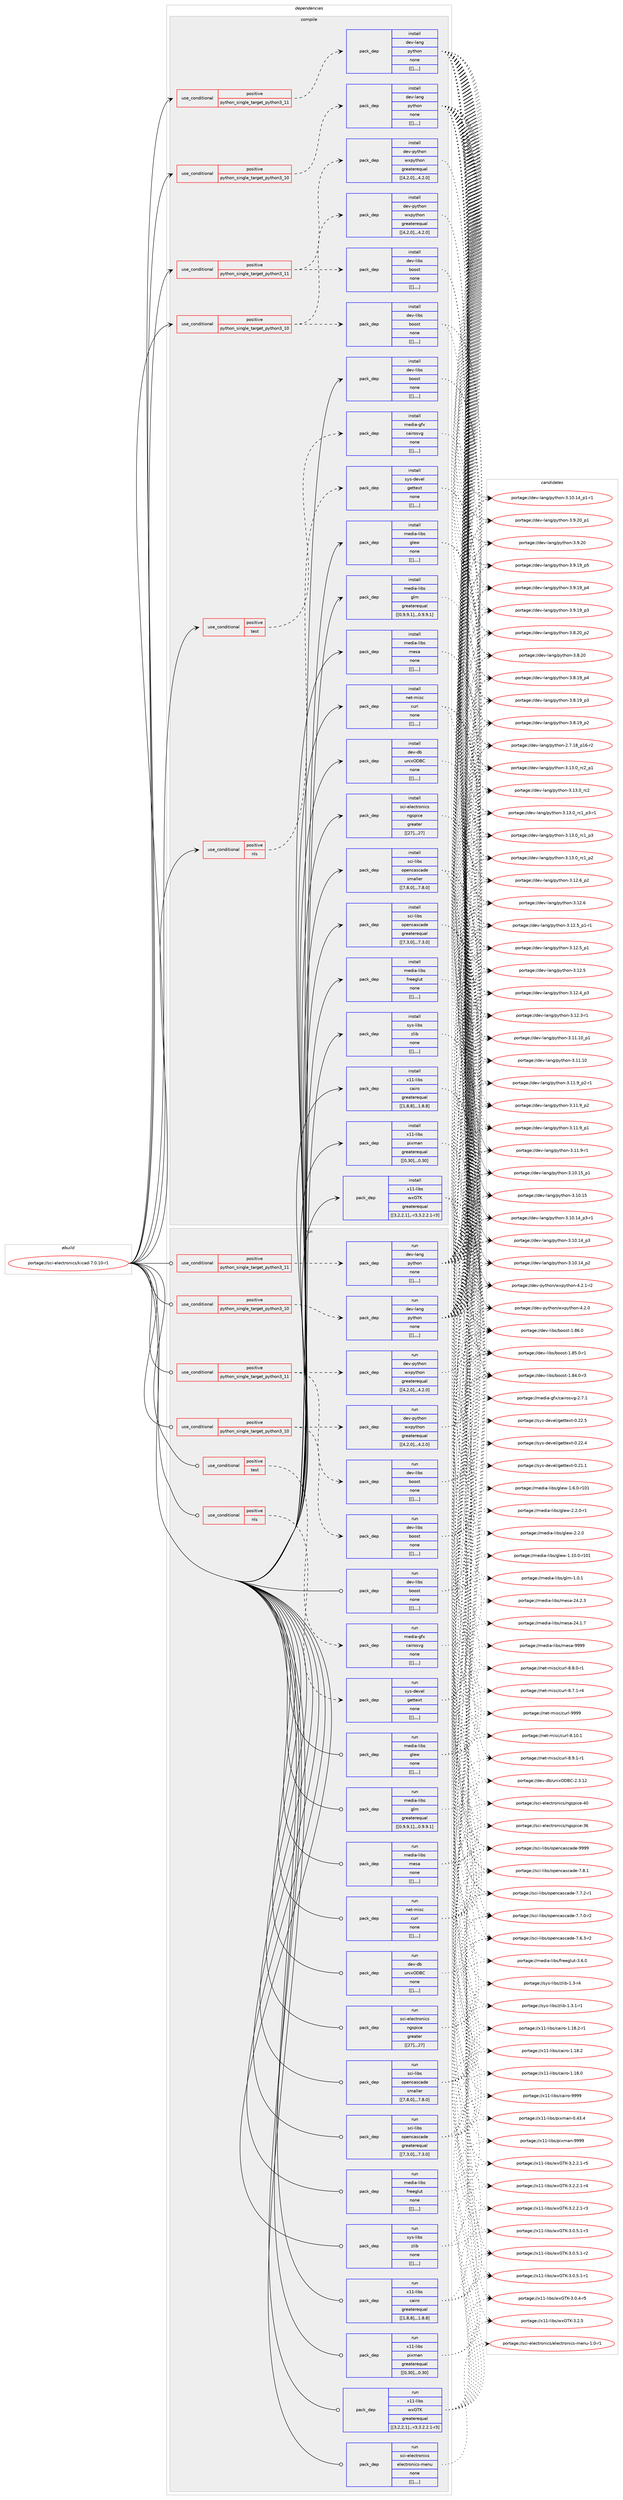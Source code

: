 digraph prolog {

# *************
# Graph options
# *************

newrank=true;
concentrate=true;
compound=true;
graph [rankdir=LR,fontname=Helvetica,fontsize=10,ranksep=1.5];#, ranksep=2.5, nodesep=0.2];
edge  [arrowhead=vee];
node  [fontname=Helvetica,fontsize=10];

# **********
# The ebuild
# **********

subgraph cluster_leftcol {
color=gray;
label=<<i>ebuild</i>>;
id [label="portage://sci-electronics/kicad-7.0.10-r1", color=red, width=4, href="../sci-electronics/kicad-7.0.10-r1.svg"];
}

# ****************
# The dependencies
# ****************

subgraph cluster_midcol {
color=gray;
label=<<i>dependencies</i>>;
subgraph cluster_compile {
fillcolor="#eeeeee";
style=filled;
label=<<i>compile</i>>;
subgraph cond108063 {
dependency404932 [label=<<TABLE BORDER="0" CELLBORDER="1" CELLSPACING="0" CELLPADDING="4"><TR><TD ROWSPAN="3" CELLPADDING="10">use_conditional</TD></TR><TR><TD>positive</TD></TR><TR><TD>nls</TD></TR></TABLE>>, shape=none, color=red];
subgraph pack294009 {
dependency404933 [label=<<TABLE BORDER="0" CELLBORDER="1" CELLSPACING="0" CELLPADDING="4" WIDTH="220"><TR><TD ROWSPAN="6" CELLPADDING="30">pack_dep</TD></TR><TR><TD WIDTH="110">install</TD></TR><TR><TD>sys-devel</TD></TR><TR><TD>gettext</TD></TR><TR><TD>none</TD></TR><TR><TD>[[],,,,]</TD></TR></TABLE>>, shape=none, color=blue];
}
dependency404932:e -> dependency404933:w [weight=20,style="dashed",arrowhead="vee"];
}
id:e -> dependency404932:w [weight=20,style="solid",arrowhead="vee"];
subgraph cond108064 {
dependency404934 [label=<<TABLE BORDER="0" CELLBORDER="1" CELLSPACING="0" CELLPADDING="4"><TR><TD ROWSPAN="3" CELLPADDING="10">use_conditional</TD></TR><TR><TD>positive</TD></TR><TR><TD>python_single_target_python3_10</TD></TR></TABLE>>, shape=none, color=red];
subgraph pack294010 {
dependency404935 [label=<<TABLE BORDER="0" CELLBORDER="1" CELLSPACING="0" CELLPADDING="4" WIDTH="220"><TR><TD ROWSPAN="6" CELLPADDING="30">pack_dep</TD></TR><TR><TD WIDTH="110">install</TD></TR><TR><TD>dev-lang</TD></TR><TR><TD>python</TD></TR><TR><TD>none</TD></TR><TR><TD>[[],,,,]</TD></TR></TABLE>>, shape=none, color=blue];
}
dependency404934:e -> dependency404935:w [weight=20,style="dashed",arrowhead="vee"];
}
id:e -> dependency404934:w [weight=20,style="solid",arrowhead="vee"];
subgraph cond108065 {
dependency404936 [label=<<TABLE BORDER="0" CELLBORDER="1" CELLSPACING="0" CELLPADDING="4"><TR><TD ROWSPAN="3" CELLPADDING="10">use_conditional</TD></TR><TR><TD>positive</TD></TR><TR><TD>python_single_target_python3_10</TD></TR></TABLE>>, shape=none, color=red];
subgraph pack294011 {
dependency404937 [label=<<TABLE BORDER="0" CELLBORDER="1" CELLSPACING="0" CELLPADDING="4" WIDTH="220"><TR><TD ROWSPAN="6" CELLPADDING="30">pack_dep</TD></TR><TR><TD WIDTH="110">install</TD></TR><TR><TD>dev-libs</TD></TR><TR><TD>boost</TD></TR><TR><TD>none</TD></TR><TR><TD>[[],,,,]</TD></TR></TABLE>>, shape=none, color=blue];
}
dependency404936:e -> dependency404937:w [weight=20,style="dashed",arrowhead="vee"];
subgraph pack294012 {
dependency404938 [label=<<TABLE BORDER="0" CELLBORDER="1" CELLSPACING="0" CELLPADDING="4" WIDTH="220"><TR><TD ROWSPAN="6" CELLPADDING="30">pack_dep</TD></TR><TR><TD WIDTH="110">install</TD></TR><TR><TD>dev-python</TD></TR><TR><TD>wxpython</TD></TR><TR><TD>greaterequal</TD></TR><TR><TD>[[4,2,0],,,4.2.0]</TD></TR></TABLE>>, shape=none, color=blue];
}
dependency404936:e -> dependency404938:w [weight=20,style="dashed",arrowhead="vee"];
}
id:e -> dependency404936:w [weight=20,style="solid",arrowhead="vee"];
subgraph cond108066 {
dependency404939 [label=<<TABLE BORDER="0" CELLBORDER="1" CELLSPACING="0" CELLPADDING="4"><TR><TD ROWSPAN="3" CELLPADDING="10">use_conditional</TD></TR><TR><TD>positive</TD></TR><TR><TD>python_single_target_python3_11</TD></TR></TABLE>>, shape=none, color=red];
subgraph pack294013 {
dependency404940 [label=<<TABLE BORDER="0" CELLBORDER="1" CELLSPACING="0" CELLPADDING="4" WIDTH="220"><TR><TD ROWSPAN="6" CELLPADDING="30">pack_dep</TD></TR><TR><TD WIDTH="110">install</TD></TR><TR><TD>dev-lang</TD></TR><TR><TD>python</TD></TR><TR><TD>none</TD></TR><TR><TD>[[],,,,]</TD></TR></TABLE>>, shape=none, color=blue];
}
dependency404939:e -> dependency404940:w [weight=20,style="dashed",arrowhead="vee"];
}
id:e -> dependency404939:w [weight=20,style="solid",arrowhead="vee"];
subgraph cond108067 {
dependency404941 [label=<<TABLE BORDER="0" CELLBORDER="1" CELLSPACING="0" CELLPADDING="4"><TR><TD ROWSPAN="3" CELLPADDING="10">use_conditional</TD></TR><TR><TD>positive</TD></TR><TR><TD>python_single_target_python3_11</TD></TR></TABLE>>, shape=none, color=red];
subgraph pack294014 {
dependency404942 [label=<<TABLE BORDER="0" CELLBORDER="1" CELLSPACING="0" CELLPADDING="4" WIDTH="220"><TR><TD ROWSPAN="6" CELLPADDING="30">pack_dep</TD></TR><TR><TD WIDTH="110">install</TD></TR><TR><TD>dev-libs</TD></TR><TR><TD>boost</TD></TR><TR><TD>none</TD></TR><TR><TD>[[],,,,]</TD></TR></TABLE>>, shape=none, color=blue];
}
dependency404941:e -> dependency404942:w [weight=20,style="dashed",arrowhead="vee"];
subgraph pack294015 {
dependency404943 [label=<<TABLE BORDER="0" CELLBORDER="1" CELLSPACING="0" CELLPADDING="4" WIDTH="220"><TR><TD ROWSPAN="6" CELLPADDING="30">pack_dep</TD></TR><TR><TD WIDTH="110">install</TD></TR><TR><TD>dev-python</TD></TR><TR><TD>wxpython</TD></TR><TR><TD>greaterequal</TD></TR><TR><TD>[[4,2,0],,,4.2.0]</TD></TR></TABLE>>, shape=none, color=blue];
}
dependency404941:e -> dependency404943:w [weight=20,style="dashed",arrowhead="vee"];
}
id:e -> dependency404941:w [weight=20,style="solid",arrowhead="vee"];
subgraph cond108068 {
dependency404944 [label=<<TABLE BORDER="0" CELLBORDER="1" CELLSPACING="0" CELLPADDING="4"><TR><TD ROWSPAN="3" CELLPADDING="10">use_conditional</TD></TR><TR><TD>positive</TD></TR><TR><TD>test</TD></TR></TABLE>>, shape=none, color=red];
subgraph pack294016 {
dependency404945 [label=<<TABLE BORDER="0" CELLBORDER="1" CELLSPACING="0" CELLPADDING="4" WIDTH="220"><TR><TD ROWSPAN="6" CELLPADDING="30">pack_dep</TD></TR><TR><TD WIDTH="110">install</TD></TR><TR><TD>media-gfx</TD></TR><TR><TD>cairosvg</TD></TR><TR><TD>none</TD></TR><TR><TD>[[],,,,]</TD></TR></TABLE>>, shape=none, color=blue];
}
dependency404944:e -> dependency404945:w [weight=20,style="dashed",arrowhead="vee"];
}
id:e -> dependency404944:w [weight=20,style="solid",arrowhead="vee"];
subgraph pack294017 {
dependency404946 [label=<<TABLE BORDER="0" CELLBORDER="1" CELLSPACING="0" CELLPADDING="4" WIDTH="220"><TR><TD ROWSPAN="6" CELLPADDING="30">pack_dep</TD></TR><TR><TD WIDTH="110">install</TD></TR><TR><TD>dev-db</TD></TR><TR><TD>unixODBC</TD></TR><TR><TD>none</TD></TR><TR><TD>[[],,,,]</TD></TR></TABLE>>, shape=none, color=blue];
}
id:e -> dependency404946:w [weight=20,style="solid",arrowhead="vee"];
subgraph pack294018 {
dependency404947 [label=<<TABLE BORDER="0" CELLBORDER="1" CELLSPACING="0" CELLPADDING="4" WIDTH="220"><TR><TD ROWSPAN="6" CELLPADDING="30">pack_dep</TD></TR><TR><TD WIDTH="110">install</TD></TR><TR><TD>dev-libs</TD></TR><TR><TD>boost</TD></TR><TR><TD>none</TD></TR><TR><TD>[[],,,,]</TD></TR></TABLE>>, shape=none, color=blue];
}
id:e -> dependency404947:w [weight=20,style="solid",arrowhead="vee"];
subgraph pack294019 {
dependency404948 [label=<<TABLE BORDER="0" CELLBORDER="1" CELLSPACING="0" CELLPADDING="4" WIDTH="220"><TR><TD ROWSPAN="6" CELLPADDING="30">pack_dep</TD></TR><TR><TD WIDTH="110">install</TD></TR><TR><TD>media-libs</TD></TR><TR><TD>freeglut</TD></TR><TR><TD>none</TD></TR><TR><TD>[[],,,,]</TD></TR></TABLE>>, shape=none, color=blue];
}
id:e -> dependency404948:w [weight=20,style="solid",arrowhead="vee"];
subgraph pack294020 {
dependency404949 [label=<<TABLE BORDER="0" CELLBORDER="1" CELLSPACING="0" CELLPADDING="4" WIDTH="220"><TR><TD ROWSPAN="6" CELLPADDING="30">pack_dep</TD></TR><TR><TD WIDTH="110">install</TD></TR><TR><TD>media-libs</TD></TR><TR><TD>glew</TD></TR><TR><TD>none</TD></TR><TR><TD>[[],,,,]</TD></TR></TABLE>>, shape=none, color=blue];
}
id:e -> dependency404949:w [weight=20,style="solid",arrowhead="vee"];
subgraph pack294021 {
dependency404950 [label=<<TABLE BORDER="0" CELLBORDER="1" CELLSPACING="0" CELLPADDING="4" WIDTH="220"><TR><TD ROWSPAN="6" CELLPADDING="30">pack_dep</TD></TR><TR><TD WIDTH="110">install</TD></TR><TR><TD>media-libs</TD></TR><TR><TD>glm</TD></TR><TR><TD>greaterequal</TD></TR><TR><TD>[[0,9,9,1],,,0.9.9.1]</TD></TR></TABLE>>, shape=none, color=blue];
}
id:e -> dependency404950:w [weight=20,style="solid",arrowhead="vee"];
subgraph pack294022 {
dependency404951 [label=<<TABLE BORDER="0" CELLBORDER="1" CELLSPACING="0" CELLPADDING="4" WIDTH="220"><TR><TD ROWSPAN="6" CELLPADDING="30">pack_dep</TD></TR><TR><TD WIDTH="110">install</TD></TR><TR><TD>media-libs</TD></TR><TR><TD>mesa</TD></TR><TR><TD>none</TD></TR><TR><TD>[[],,,,]</TD></TR></TABLE>>, shape=none, color=blue];
}
id:e -> dependency404951:w [weight=20,style="solid",arrowhead="vee"];
subgraph pack294023 {
dependency404952 [label=<<TABLE BORDER="0" CELLBORDER="1" CELLSPACING="0" CELLPADDING="4" WIDTH="220"><TR><TD ROWSPAN="6" CELLPADDING="30">pack_dep</TD></TR><TR><TD WIDTH="110">install</TD></TR><TR><TD>net-misc</TD></TR><TR><TD>curl</TD></TR><TR><TD>none</TD></TR><TR><TD>[[],,,,]</TD></TR></TABLE>>, shape=none, color=blue];
}
id:e -> dependency404952:w [weight=20,style="solid",arrowhead="vee"];
subgraph pack294024 {
dependency404953 [label=<<TABLE BORDER="0" CELLBORDER="1" CELLSPACING="0" CELLPADDING="4" WIDTH="220"><TR><TD ROWSPAN="6" CELLPADDING="30">pack_dep</TD></TR><TR><TD WIDTH="110">install</TD></TR><TR><TD>sci-electronics</TD></TR><TR><TD>ngspice</TD></TR><TR><TD>greater</TD></TR><TR><TD>[[27],,,27]</TD></TR></TABLE>>, shape=none, color=blue];
}
id:e -> dependency404953:w [weight=20,style="solid",arrowhead="vee"];
subgraph pack294025 {
dependency404954 [label=<<TABLE BORDER="0" CELLBORDER="1" CELLSPACING="0" CELLPADDING="4" WIDTH="220"><TR><TD ROWSPAN="6" CELLPADDING="30">pack_dep</TD></TR><TR><TD WIDTH="110">install</TD></TR><TR><TD>sci-libs</TD></TR><TR><TD>opencascade</TD></TR><TR><TD>greaterequal</TD></TR><TR><TD>[[7,3,0],,,7.3.0]</TD></TR></TABLE>>, shape=none, color=blue];
}
id:e -> dependency404954:w [weight=20,style="solid",arrowhead="vee"];
subgraph pack294026 {
dependency404955 [label=<<TABLE BORDER="0" CELLBORDER="1" CELLSPACING="0" CELLPADDING="4" WIDTH="220"><TR><TD ROWSPAN="6" CELLPADDING="30">pack_dep</TD></TR><TR><TD WIDTH="110">install</TD></TR><TR><TD>sci-libs</TD></TR><TR><TD>opencascade</TD></TR><TR><TD>smaller</TD></TR><TR><TD>[[7,8,0],,,7.8.0]</TD></TR></TABLE>>, shape=none, color=blue];
}
id:e -> dependency404955:w [weight=20,style="solid",arrowhead="vee"];
subgraph pack294027 {
dependency404956 [label=<<TABLE BORDER="0" CELLBORDER="1" CELLSPACING="0" CELLPADDING="4" WIDTH="220"><TR><TD ROWSPAN="6" CELLPADDING="30">pack_dep</TD></TR><TR><TD WIDTH="110">install</TD></TR><TR><TD>sys-libs</TD></TR><TR><TD>zlib</TD></TR><TR><TD>none</TD></TR><TR><TD>[[],,,,]</TD></TR></TABLE>>, shape=none, color=blue];
}
id:e -> dependency404956:w [weight=20,style="solid",arrowhead="vee"];
subgraph pack294028 {
dependency404957 [label=<<TABLE BORDER="0" CELLBORDER="1" CELLSPACING="0" CELLPADDING="4" WIDTH="220"><TR><TD ROWSPAN="6" CELLPADDING="30">pack_dep</TD></TR><TR><TD WIDTH="110">install</TD></TR><TR><TD>x11-libs</TD></TR><TR><TD>cairo</TD></TR><TR><TD>greaterequal</TD></TR><TR><TD>[[1,8,8],,,1.8.8]</TD></TR></TABLE>>, shape=none, color=blue];
}
id:e -> dependency404957:w [weight=20,style="solid",arrowhead="vee"];
subgraph pack294029 {
dependency404958 [label=<<TABLE BORDER="0" CELLBORDER="1" CELLSPACING="0" CELLPADDING="4" WIDTH="220"><TR><TD ROWSPAN="6" CELLPADDING="30">pack_dep</TD></TR><TR><TD WIDTH="110">install</TD></TR><TR><TD>x11-libs</TD></TR><TR><TD>pixman</TD></TR><TR><TD>greaterequal</TD></TR><TR><TD>[[0,30],,,0.30]</TD></TR></TABLE>>, shape=none, color=blue];
}
id:e -> dependency404958:w [weight=20,style="solid",arrowhead="vee"];
subgraph pack294030 {
dependency404959 [label=<<TABLE BORDER="0" CELLBORDER="1" CELLSPACING="0" CELLPADDING="4" WIDTH="220"><TR><TD ROWSPAN="6" CELLPADDING="30">pack_dep</TD></TR><TR><TD WIDTH="110">install</TD></TR><TR><TD>x11-libs</TD></TR><TR><TD>wxGTK</TD></TR><TR><TD>greaterequal</TD></TR><TR><TD>[[3,2,2,1],,-r3,3.2.2.1-r3]</TD></TR></TABLE>>, shape=none, color=blue];
}
id:e -> dependency404959:w [weight=20,style="solid",arrowhead="vee"];
}
subgraph cluster_compileandrun {
fillcolor="#eeeeee";
style=filled;
label=<<i>compile and run</i>>;
}
subgraph cluster_run {
fillcolor="#eeeeee";
style=filled;
label=<<i>run</i>>;
subgraph cond108069 {
dependency404960 [label=<<TABLE BORDER="0" CELLBORDER="1" CELLSPACING="0" CELLPADDING="4"><TR><TD ROWSPAN="3" CELLPADDING="10">use_conditional</TD></TR><TR><TD>positive</TD></TR><TR><TD>nls</TD></TR></TABLE>>, shape=none, color=red];
subgraph pack294031 {
dependency404961 [label=<<TABLE BORDER="0" CELLBORDER="1" CELLSPACING="0" CELLPADDING="4" WIDTH="220"><TR><TD ROWSPAN="6" CELLPADDING="30">pack_dep</TD></TR><TR><TD WIDTH="110">run</TD></TR><TR><TD>sys-devel</TD></TR><TR><TD>gettext</TD></TR><TR><TD>none</TD></TR><TR><TD>[[],,,,]</TD></TR></TABLE>>, shape=none, color=blue];
}
dependency404960:e -> dependency404961:w [weight=20,style="dashed",arrowhead="vee"];
}
id:e -> dependency404960:w [weight=20,style="solid",arrowhead="odot"];
subgraph cond108070 {
dependency404962 [label=<<TABLE BORDER="0" CELLBORDER="1" CELLSPACING="0" CELLPADDING="4"><TR><TD ROWSPAN="3" CELLPADDING="10">use_conditional</TD></TR><TR><TD>positive</TD></TR><TR><TD>python_single_target_python3_10</TD></TR></TABLE>>, shape=none, color=red];
subgraph pack294032 {
dependency404963 [label=<<TABLE BORDER="0" CELLBORDER="1" CELLSPACING="0" CELLPADDING="4" WIDTH="220"><TR><TD ROWSPAN="6" CELLPADDING="30">pack_dep</TD></TR><TR><TD WIDTH="110">run</TD></TR><TR><TD>dev-lang</TD></TR><TR><TD>python</TD></TR><TR><TD>none</TD></TR><TR><TD>[[],,,,]</TD></TR></TABLE>>, shape=none, color=blue];
}
dependency404962:e -> dependency404963:w [weight=20,style="dashed",arrowhead="vee"];
}
id:e -> dependency404962:w [weight=20,style="solid",arrowhead="odot"];
subgraph cond108071 {
dependency404964 [label=<<TABLE BORDER="0" CELLBORDER="1" CELLSPACING="0" CELLPADDING="4"><TR><TD ROWSPAN="3" CELLPADDING="10">use_conditional</TD></TR><TR><TD>positive</TD></TR><TR><TD>python_single_target_python3_10</TD></TR></TABLE>>, shape=none, color=red];
subgraph pack294033 {
dependency404965 [label=<<TABLE BORDER="0" CELLBORDER="1" CELLSPACING="0" CELLPADDING="4" WIDTH="220"><TR><TD ROWSPAN="6" CELLPADDING="30">pack_dep</TD></TR><TR><TD WIDTH="110">run</TD></TR><TR><TD>dev-libs</TD></TR><TR><TD>boost</TD></TR><TR><TD>none</TD></TR><TR><TD>[[],,,,]</TD></TR></TABLE>>, shape=none, color=blue];
}
dependency404964:e -> dependency404965:w [weight=20,style="dashed",arrowhead="vee"];
subgraph pack294034 {
dependency404966 [label=<<TABLE BORDER="0" CELLBORDER="1" CELLSPACING="0" CELLPADDING="4" WIDTH="220"><TR><TD ROWSPAN="6" CELLPADDING="30">pack_dep</TD></TR><TR><TD WIDTH="110">run</TD></TR><TR><TD>dev-python</TD></TR><TR><TD>wxpython</TD></TR><TR><TD>greaterequal</TD></TR><TR><TD>[[4,2,0],,,4.2.0]</TD></TR></TABLE>>, shape=none, color=blue];
}
dependency404964:e -> dependency404966:w [weight=20,style="dashed",arrowhead="vee"];
}
id:e -> dependency404964:w [weight=20,style="solid",arrowhead="odot"];
subgraph cond108072 {
dependency404967 [label=<<TABLE BORDER="0" CELLBORDER="1" CELLSPACING="0" CELLPADDING="4"><TR><TD ROWSPAN="3" CELLPADDING="10">use_conditional</TD></TR><TR><TD>positive</TD></TR><TR><TD>python_single_target_python3_11</TD></TR></TABLE>>, shape=none, color=red];
subgraph pack294035 {
dependency404968 [label=<<TABLE BORDER="0" CELLBORDER="1" CELLSPACING="0" CELLPADDING="4" WIDTH="220"><TR><TD ROWSPAN="6" CELLPADDING="30">pack_dep</TD></TR><TR><TD WIDTH="110">run</TD></TR><TR><TD>dev-lang</TD></TR><TR><TD>python</TD></TR><TR><TD>none</TD></TR><TR><TD>[[],,,,]</TD></TR></TABLE>>, shape=none, color=blue];
}
dependency404967:e -> dependency404968:w [weight=20,style="dashed",arrowhead="vee"];
}
id:e -> dependency404967:w [weight=20,style="solid",arrowhead="odot"];
subgraph cond108073 {
dependency404969 [label=<<TABLE BORDER="0" CELLBORDER="1" CELLSPACING="0" CELLPADDING="4"><TR><TD ROWSPAN="3" CELLPADDING="10">use_conditional</TD></TR><TR><TD>positive</TD></TR><TR><TD>python_single_target_python3_11</TD></TR></TABLE>>, shape=none, color=red];
subgraph pack294036 {
dependency404970 [label=<<TABLE BORDER="0" CELLBORDER="1" CELLSPACING="0" CELLPADDING="4" WIDTH="220"><TR><TD ROWSPAN="6" CELLPADDING="30">pack_dep</TD></TR><TR><TD WIDTH="110">run</TD></TR><TR><TD>dev-libs</TD></TR><TR><TD>boost</TD></TR><TR><TD>none</TD></TR><TR><TD>[[],,,,]</TD></TR></TABLE>>, shape=none, color=blue];
}
dependency404969:e -> dependency404970:w [weight=20,style="dashed",arrowhead="vee"];
subgraph pack294037 {
dependency404971 [label=<<TABLE BORDER="0" CELLBORDER="1" CELLSPACING="0" CELLPADDING="4" WIDTH="220"><TR><TD ROWSPAN="6" CELLPADDING="30">pack_dep</TD></TR><TR><TD WIDTH="110">run</TD></TR><TR><TD>dev-python</TD></TR><TR><TD>wxpython</TD></TR><TR><TD>greaterequal</TD></TR><TR><TD>[[4,2,0],,,4.2.0]</TD></TR></TABLE>>, shape=none, color=blue];
}
dependency404969:e -> dependency404971:w [weight=20,style="dashed",arrowhead="vee"];
}
id:e -> dependency404969:w [weight=20,style="solid",arrowhead="odot"];
subgraph cond108074 {
dependency404972 [label=<<TABLE BORDER="0" CELLBORDER="1" CELLSPACING="0" CELLPADDING="4"><TR><TD ROWSPAN="3" CELLPADDING="10">use_conditional</TD></TR><TR><TD>positive</TD></TR><TR><TD>test</TD></TR></TABLE>>, shape=none, color=red];
subgraph pack294038 {
dependency404973 [label=<<TABLE BORDER="0" CELLBORDER="1" CELLSPACING="0" CELLPADDING="4" WIDTH="220"><TR><TD ROWSPAN="6" CELLPADDING="30">pack_dep</TD></TR><TR><TD WIDTH="110">run</TD></TR><TR><TD>media-gfx</TD></TR><TR><TD>cairosvg</TD></TR><TR><TD>none</TD></TR><TR><TD>[[],,,,]</TD></TR></TABLE>>, shape=none, color=blue];
}
dependency404972:e -> dependency404973:w [weight=20,style="dashed",arrowhead="vee"];
}
id:e -> dependency404972:w [weight=20,style="solid",arrowhead="odot"];
subgraph pack294039 {
dependency404974 [label=<<TABLE BORDER="0" CELLBORDER="1" CELLSPACING="0" CELLPADDING="4" WIDTH="220"><TR><TD ROWSPAN="6" CELLPADDING="30">pack_dep</TD></TR><TR><TD WIDTH="110">run</TD></TR><TR><TD>dev-db</TD></TR><TR><TD>unixODBC</TD></TR><TR><TD>none</TD></TR><TR><TD>[[],,,,]</TD></TR></TABLE>>, shape=none, color=blue];
}
id:e -> dependency404974:w [weight=20,style="solid",arrowhead="odot"];
subgraph pack294040 {
dependency404975 [label=<<TABLE BORDER="0" CELLBORDER="1" CELLSPACING="0" CELLPADDING="4" WIDTH="220"><TR><TD ROWSPAN="6" CELLPADDING="30">pack_dep</TD></TR><TR><TD WIDTH="110">run</TD></TR><TR><TD>dev-libs</TD></TR><TR><TD>boost</TD></TR><TR><TD>none</TD></TR><TR><TD>[[],,,,]</TD></TR></TABLE>>, shape=none, color=blue];
}
id:e -> dependency404975:w [weight=20,style="solid",arrowhead="odot"];
subgraph pack294041 {
dependency404976 [label=<<TABLE BORDER="0" CELLBORDER="1" CELLSPACING="0" CELLPADDING="4" WIDTH="220"><TR><TD ROWSPAN="6" CELLPADDING="30">pack_dep</TD></TR><TR><TD WIDTH="110">run</TD></TR><TR><TD>media-libs</TD></TR><TR><TD>freeglut</TD></TR><TR><TD>none</TD></TR><TR><TD>[[],,,,]</TD></TR></TABLE>>, shape=none, color=blue];
}
id:e -> dependency404976:w [weight=20,style="solid",arrowhead="odot"];
subgraph pack294042 {
dependency404977 [label=<<TABLE BORDER="0" CELLBORDER="1" CELLSPACING="0" CELLPADDING="4" WIDTH="220"><TR><TD ROWSPAN="6" CELLPADDING="30">pack_dep</TD></TR><TR><TD WIDTH="110">run</TD></TR><TR><TD>media-libs</TD></TR><TR><TD>glew</TD></TR><TR><TD>none</TD></TR><TR><TD>[[],,,,]</TD></TR></TABLE>>, shape=none, color=blue];
}
id:e -> dependency404977:w [weight=20,style="solid",arrowhead="odot"];
subgraph pack294043 {
dependency404978 [label=<<TABLE BORDER="0" CELLBORDER="1" CELLSPACING="0" CELLPADDING="4" WIDTH="220"><TR><TD ROWSPAN="6" CELLPADDING="30">pack_dep</TD></TR><TR><TD WIDTH="110">run</TD></TR><TR><TD>media-libs</TD></TR><TR><TD>glm</TD></TR><TR><TD>greaterequal</TD></TR><TR><TD>[[0,9,9,1],,,0.9.9.1]</TD></TR></TABLE>>, shape=none, color=blue];
}
id:e -> dependency404978:w [weight=20,style="solid",arrowhead="odot"];
subgraph pack294044 {
dependency404979 [label=<<TABLE BORDER="0" CELLBORDER="1" CELLSPACING="0" CELLPADDING="4" WIDTH="220"><TR><TD ROWSPAN="6" CELLPADDING="30">pack_dep</TD></TR><TR><TD WIDTH="110">run</TD></TR><TR><TD>media-libs</TD></TR><TR><TD>mesa</TD></TR><TR><TD>none</TD></TR><TR><TD>[[],,,,]</TD></TR></TABLE>>, shape=none, color=blue];
}
id:e -> dependency404979:w [weight=20,style="solid",arrowhead="odot"];
subgraph pack294045 {
dependency404980 [label=<<TABLE BORDER="0" CELLBORDER="1" CELLSPACING="0" CELLPADDING="4" WIDTH="220"><TR><TD ROWSPAN="6" CELLPADDING="30">pack_dep</TD></TR><TR><TD WIDTH="110">run</TD></TR><TR><TD>net-misc</TD></TR><TR><TD>curl</TD></TR><TR><TD>none</TD></TR><TR><TD>[[],,,,]</TD></TR></TABLE>>, shape=none, color=blue];
}
id:e -> dependency404980:w [weight=20,style="solid",arrowhead="odot"];
subgraph pack294046 {
dependency404981 [label=<<TABLE BORDER="0" CELLBORDER="1" CELLSPACING="0" CELLPADDING="4" WIDTH="220"><TR><TD ROWSPAN="6" CELLPADDING="30">pack_dep</TD></TR><TR><TD WIDTH="110">run</TD></TR><TR><TD>sci-electronics</TD></TR><TR><TD>electronics-menu</TD></TR><TR><TD>none</TD></TR><TR><TD>[[],,,,]</TD></TR></TABLE>>, shape=none, color=blue];
}
id:e -> dependency404981:w [weight=20,style="solid",arrowhead="odot"];
subgraph pack294047 {
dependency404982 [label=<<TABLE BORDER="0" CELLBORDER="1" CELLSPACING="0" CELLPADDING="4" WIDTH="220"><TR><TD ROWSPAN="6" CELLPADDING="30">pack_dep</TD></TR><TR><TD WIDTH="110">run</TD></TR><TR><TD>sci-electronics</TD></TR><TR><TD>ngspice</TD></TR><TR><TD>greater</TD></TR><TR><TD>[[27],,,27]</TD></TR></TABLE>>, shape=none, color=blue];
}
id:e -> dependency404982:w [weight=20,style="solid",arrowhead="odot"];
subgraph pack294048 {
dependency404983 [label=<<TABLE BORDER="0" CELLBORDER="1" CELLSPACING="0" CELLPADDING="4" WIDTH="220"><TR><TD ROWSPAN="6" CELLPADDING="30">pack_dep</TD></TR><TR><TD WIDTH="110">run</TD></TR><TR><TD>sci-libs</TD></TR><TR><TD>opencascade</TD></TR><TR><TD>greaterequal</TD></TR><TR><TD>[[7,3,0],,,7.3.0]</TD></TR></TABLE>>, shape=none, color=blue];
}
id:e -> dependency404983:w [weight=20,style="solid",arrowhead="odot"];
subgraph pack294049 {
dependency404984 [label=<<TABLE BORDER="0" CELLBORDER="1" CELLSPACING="0" CELLPADDING="4" WIDTH="220"><TR><TD ROWSPAN="6" CELLPADDING="30">pack_dep</TD></TR><TR><TD WIDTH="110">run</TD></TR><TR><TD>sci-libs</TD></TR><TR><TD>opencascade</TD></TR><TR><TD>smaller</TD></TR><TR><TD>[[7,8,0],,,7.8.0]</TD></TR></TABLE>>, shape=none, color=blue];
}
id:e -> dependency404984:w [weight=20,style="solid",arrowhead="odot"];
subgraph pack294050 {
dependency404985 [label=<<TABLE BORDER="0" CELLBORDER="1" CELLSPACING="0" CELLPADDING="4" WIDTH="220"><TR><TD ROWSPAN="6" CELLPADDING="30">pack_dep</TD></TR><TR><TD WIDTH="110">run</TD></TR><TR><TD>sys-libs</TD></TR><TR><TD>zlib</TD></TR><TR><TD>none</TD></TR><TR><TD>[[],,,,]</TD></TR></TABLE>>, shape=none, color=blue];
}
id:e -> dependency404985:w [weight=20,style="solid",arrowhead="odot"];
subgraph pack294051 {
dependency404986 [label=<<TABLE BORDER="0" CELLBORDER="1" CELLSPACING="0" CELLPADDING="4" WIDTH="220"><TR><TD ROWSPAN="6" CELLPADDING="30">pack_dep</TD></TR><TR><TD WIDTH="110">run</TD></TR><TR><TD>x11-libs</TD></TR><TR><TD>cairo</TD></TR><TR><TD>greaterequal</TD></TR><TR><TD>[[1,8,8],,,1.8.8]</TD></TR></TABLE>>, shape=none, color=blue];
}
id:e -> dependency404986:w [weight=20,style="solid",arrowhead="odot"];
subgraph pack294052 {
dependency404987 [label=<<TABLE BORDER="0" CELLBORDER="1" CELLSPACING="0" CELLPADDING="4" WIDTH="220"><TR><TD ROWSPAN="6" CELLPADDING="30">pack_dep</TD></TR><TR><TD WIDTH="110">run</TD></TR><TR><TD>x11-libs</TD></TR><TR><TD>pixman</TD></TR><TR><TD>greaterequal</TD></TR><TR><TD>[[0,30],,,0.30]</TD></TR></TABLE>>, shape=none, color=blue];
}
id:e -> dependency404987:w [weight=20,style="solid",arrowhead="odot"];
subgraph pack294053 {
dependency404988 [label=<<TABLE BORDER="0" CELLBORDER="1" CELLSPACING="0" CELLPADDING="4" WIDTH="220"><TR><TD ROWSPAN="6" CELLPADDING="30">pack_dep</TD></TR><TR><TD WIDTH="110">run</TD></TR><TR><TD>x11-libs</TD></TR><TR><TD>wxGTK</TD></TR><TR><TD>greaterequal</TD></TR><TR><TD>[[3,2,2,1],,-r3,3.2.2.1-r3]</TD></TR></TABLE>>, shape=none, color=blue];
}
id:e -> dependency404988:w [weight=20,style="solid",arrowhead="odot"];
}
}

# **************
# The candidates
# **************

subgraph cluster_choices {
rank=same;
color=gray;
label=<<i>candidates</i>>;

subgraph choice294009 {
color=black;
nodesep=1;
choice115121115451001011181011084710310111611610112011645484650504653 [label="portage://sys-devel/gettext-0.22.5", color=red, width=4,href="../sys-devel/gettext-0.22.5.svg"];
choice115121115451001011181011084710310111611610112011645484650504652 [label="portage://sys-devel/gettext-0.22.4", color=red, width=4,href="../sys-devel/gettext-0.22.4.svg"];
choice115121115451001011181011084710310111611610112011645484650494649 [label="portage://sys-devel/gettext-0.21.1", color=red, width=4,href="../sys-devel/gettext-0.21.1.svg"];
dependency404933:e -> choice115121115451001011181011084710310111611610112011645484650504653:w [style=dotted,weight="100"];
dependency404933:e -> choice115121115451001011181011084710310111611610112011645484650504652:w [style=dotted,weight="100"];
dependency404933:e -> choice115121115451001011181011084710310111611610112011645484650494649:w [style=dotted,weight="100"];
}
subgraph choice294010 {
color=black;
nodesep=1;
choice100101118451089711010347112121116104111110455146495146489511499509511249 [label="portage://dev-lang/python-3.13.0_rc2_p1", color=red, width=4,href="../dev-lang/python-3.13.0_rc2_p1.svg"];
choice10010111845108971101034711212111610411111045514649514648951149950 [label="portage://dev-lang/python-3.13.0_rc2", color=red, width=4,href="../dev-lang/python-3.13.0_rc2.svg"];
choice1001011184510897110103471121211161041111104551464951464895114994995112514511449 [label="portage://dev-lang/python-3.13.0_rc1_p3-r1", color=red, width=4,href="../dev-lang/python-3.13.0_rc1_p3-r1.svg"];
choice100101118451089711010347112121116104111110455146495146489511499499511251 [label="portage://dev-lang/python-3.13.0_rc1_p3", color=red, width=4,href="../dev-lang/python-3.13.0_rc1_p3.svg"];
choice100101118451089711010347112121116104111110455146495146489511499499511250 [label="portage://dev-lang/python-3.13.0_rc1_p2", color=red, width=4,href="../dev-lang/python-3.13.0_rc1_p2.svg"];
choice100101118451089711010347112121116104111110455146495046549511250 [label="portage://dev-lang/python-3.12.6_p2", color=red, width=4,href="../dev-lang/python-3.12.6_p2.svg"];
choice10010111845108971101034711212111610411111045514649504654 [label="portage://dev-lang/python-3.12.6", color=red, width=4,href="../dev-lang/python-3.12.6.svg"];
choice1001011184510897110103471121211161041111104551464950465395112494511449 [label="portage://dev-lang/python-3.12.5_p1-r1", color=red, width=4,href="../dev-lang/python-3.12.5_p1-r1.svg"];
choice100101118451089711010347112121116104111110455146495046539511249 [label="portage://dev-lang/python-3.12.5_p1", color=red, width=4,href="../dev-lang/python-3.12.5_p1.svg"];
choice10010111845108971101034711212111610411111045514649504653 [label="portage://dev-lang/python-3.12.5", color=red, width=4,href="../dev-lang/python-3.12.5.svg"];
choice100101118451089711010347112121116104111110455146495046529511251 [label="portage://dev-lang/python-3.12.4_p3", color=red, width=4,href="../dev-lang/python-3.12.4_p3.svg"];
choice100101118451089711010347112121116104111110455146495046514511449 [label="portage://dev-lang/python-3.12.3-r1", color=red, width=4,href="../dev-lang/python-3.12.3-r1.svg"];
choice10010111845108971101034711212111610411111045514649494649489511249 [label="portage://dev-lang/python-3.11.10_p1", color=red, width=4,href="../dev-lang/python-3.11.10_p1.svg"];
choice1001011184510897110103471121211161041111104551464949464948 [label="portage://dev-lang/python-3.11.10", color=red, width=4,href="../dev-lang/python-3.11.10.svg"];
choice1001011184510897110103471121211161041111104551464949465795112504511449 [label="portage://dev-lang/python-3.11.9_p2-r1", color=red, width=4,href="../dev-lang/python-3.11.9_p2-r1.svg"];
choice100101118451089711010347112121116104111110455146494946579511250 [label="portage://dev-lang/python-3.11.9_p2", color=red, width=4,href="../dev-lang/python-3.11.9_p2.svg"];
choice100101118451089711010347112121116104111110455146494946579511249 [label="portage://dev-lang/python-3.11.9_p1", color=red, width=4,href="../dev-lang/python-3.11.9_p1.svg"];
choice100101118451089711010347112121116104111110455146494946574511449 [label="portage://dev-lang/python-3.11.9-r1", color=red, width=4,href="../dev-lang/python-3.11.9-r1.svg"];
choice10010111845108971101034711212111610411111045514649484649539511249 [label="portage://dev-lang/python-3.10.15_p1", color=red, width=4,href="../dev-lang/python-3.10.15_p1.svg"];
choice1001011184510897110103471121211161041111104551464948464953 [label="portage://dev-lang/python-3.10.15", color=red, width=4,href="../dev-lang/python-3.10.15.svg"];
choice100101118451089711010347112121116104111110455146494846495295112514511449 [label="portage://dev-lang/python-3.10.14_p3-r1", color=red, width=4,href="../dev-lang/python-3.10.14_p3-r1.svg"];
choice10010111845108971101034711212111610411111045514649484649529511251 [label="portage://dev-lang/python-3.10.14_p3", color=red, width=4,href="../dev-lang/python-3.10.14_p3.svg"];
choice10010111845108971101034711212111610411111045514649484649529511250 [label="portage://dev-lang/python-3.10.14_p2", color=red, width=4,href="../dev-lang/python-3.10.14_p2.svg"];
choice100101118451089711010347112121116104111110455146494846495295112494511449 [label="portage://dev-lang/python-3.10.14_p1-r1", color=red, width=4,href="../dev-lang/python-3.10.14_p1-r1.svg"];
choice100101118451089711010347112121116104111110455146574650489511249 [label="portage://dev-lang/python-3.9.20_p1", color=red, width=4,href="../dev-lang/python-3.9.20_p1.svg"];
choice10010111845108971101034711212111610411111045514657465048 [label="portage://dev-lang/python-3.9.20", color=red, width=4,href="../dev-lang/python-3.9.20.svg"];
choice100101118451089711010347112121116104111110455146574649579511253 [label="portage://dev-lang/python-3.9.19_p5", color=red, width=4,href="../dev-lang/python-3.9.19_p5.svg"];
choice100101118451089711010347112121116104111110455146574649579511252 [label="portage://dev-lang/python-3.9.19_p4", color=red, width=4,href="../dev-lang/python-3.9.19_p4.svg"];
choice100101118451089711010347112121116104111110455146574649579511251 [label="portage://dev-lang/python-3.9.19_p3", color=red, width=4,href="../dev-lang/python-3.9.19_p3.svg"];
choice100101118451089711010347112121116104111110455146564650489511250 [label="portage://dev-lang/python-3.8.20_p2", color=red, width=4,href="../dev-lang/python-3.8.20_p2.svg"];
choice10010111845108971101034711212111610411111045514656465048 [label="portage://dev-lang/python-3.8.20", color=red, width=4,href="../dev-lang/python-3.8.20.svg"];
choice100101118451089711010347112121116104111110455146564649579511252 [label="portage://dev-lang/python-3.8.19_p4", color=red, width=4,href="../dev-lang/python-3.8.19_p4.svg"];
choice100101118451089711010347112121116104111110455146564649579511251 [label="portage://dev-lang/python-3.8.19_p3", color=red, width=4,href="../dev-lang/python-3.8.19_p3.svg"];
choice100101118451089711010347112121116104111110455146564649579511250 [label="portage://dev-lang/python-3.8.19_p2", color=red, width=4,href="../dev-lang/python-3.8.19_p2.svg"];
choice100101118451089711010347112121116104111110455046554649569511249544511450 [label="portage://dev-lang/python-2.7.18_p16-r2", color=red, width=4,href="../dev-lang/python-2.7.18_p16-r2.svg"];
dependency404935:e -> choice100101118451089711010347112121116104111110455146495146489511499509511249:w [style=dotted,weight="100"];
dependency404935:e -> choice10010111845108971101034711212111610411111045514649514648951149950:w [style=dotted,weight="100"];
dependency404935:e -> choice1001011184510897110103471121211161041111104551464951464895114994995112514511449:w [style=dotted,weight="100"];
dependency404935:e -> choice100101118451089711010347112121116104111110455146495146489511499499511251:w [style=dotted,weight="100"];
dependency404935:e -> choice100101118451089711010347112121116104111110455146495146489511499499511250:w [style=dotted,weight="100"];
dependency404935:e -> choice100101118451089711010347112121116104111110455146495046549511250:w [style=dotted,weight="100"];
dependency404935:e -> choice10010111845108971101034711212111610411111045514649504654:w [style=dotted,weight="100"];
dependency404935:e -> choice1001011184510897110103471121211161041111104551464950465395112494511449:w [style=dotted,weight="100"];
dependency404935:e -> choice100101118451089711010347112121116104111110455146495046539511249:w [style=dotted,weight="100"];
dependency404935:e -> choice10010111845108971101034711212111610411111045514649504653:w [style=dotted,weight="100"];
dependency404935:e -> choice100101118451089711010347112121116104111110455146495046529511251:w [style=dotted,weight="100"];
dependency404935:e -> choice100101118451089711010347112121116104111110455146495046514511449:w [style=dotted,weight="100"];
dependency404935:e -> choice10010111845108971101034711212111610411111045514649494649489511249:w [style=dotted,weight="100"];
dependency404935:e -> choice1001011184510897110103471121211161041111104551464949464948:w [style=dotted,weight="100"];
dependency404935:e -> choice1001011184510897110103471121211161041111104551464949465795112504511449:w [style=dotted,weight="100"];
dependency404935:e -> choice100101118451089711010347112121116104111110455146494946579511250:w [style=dotted,weight="100"];
dependency404935:e -> choice100101118451089711010347112121116104111110455146494946579511249:w [style=dotted,weight="100"];
dependency404935:e -> choice100101118451089711010347112121116104111110455146494946574511449:w [style=dotted,weight="100"];
dependency404935:e -> choice10010111845108971101034711212111610411111045514649484649539511249:w [style=dotted,weight="100"];
dependency404935:e -> choice1001011184510897110103471121211161041111104551464948464953:w [style=dotted,weight="100"];
dependency404935:e -> choice100101118451089711010347112121116104111110455146494846495295112514511449:w [style=dotted,weight="100"];
dependency404935:e -> choice10010111845108971101034711212111610411111045514649484649529511251:w [style=dotted,weight="100"];
dependency404935:e -> choice10010111845108971101034711212111610411111045514649484649529511250:w [style=dotted,weight="100"];
dependency404935:e -> choice100101118451089711010347112121116104111110455146494846495295112494511449:w [style=dotted,weight="100"];
dependency404935:e -> choice100101118451089711010347112121116104111110455146574650489511249:w [style=dotted,weight="100"];
dependency404935:e -> choice10010111845108971101034711212111610411111045514657465048:w [style=dotted,weight="100"];
dependency404935:e -> choice100101118451089711010347112121116104111110455146574649579511253:w [style=dotted,weight="100"];
dependency404935:e -> choice100101118451089711010347112121116104111110455146574649579511252:w [style=dotted,weight="100"];
dependency404935:e -> choice100101118451089711010347112121116104111110455146574649579511251:w [style=dotted,weight="100"];
dependency404935:e -> choice100101118451089711010347112121116104111110455146564650489511250:w [style=dotted,weight="100"];
dependency404935:e -> choice10010111845108971101034711212111610411111045514656465048:w [style=dotted,weight="100"];
dependency404935:e -> choice100101118451089711010347112121116104111110455146564649579511252:w [style=dotted,weight="100"];
dependency404935:e -> choice100101118451089711010347112121116104111110455146564649579511251:w [style=dotted,weight="100"];
dependency404935:e -> choice100101118451089711010347112121116104111110455146564649579511250:w [style=dotted,weight="100"];
dependency404935:e -> choice100101118451089711010347112121116104111110455046554649569511249544511450:w [style=dotted,weight="100"];
}
subgraph choice294011 {
color=black;
nodesep=1;
choice1001011184510810598115479811111111511645494656544648 [label="portage://dev-libs/boost-1.86.0", color=red, width=4,href="../dev-libs/boost-1.86.0.svg"];
choice10010111845108105981154798111111115116454946565346484511449 [label="portage://dev-libs/boost-1.85.0-r1", color=red, width=4,href="../dev-libs/boost-1.85.0-r1.svg"];
choice10010111845108105981154798111111115116454946565246484511451 [label="portage://dev-libs/boost-1.84.0-r3", color=red, width=4,href="../dev-libs/boost-1.84.0-r3.svg"];
dependency404937:e -> choice1001011184510810598115479811111111511645494656544648:w [style=dotted,weight="100"];
dependency404937:e -> choice10010111845108105981154798111111115116454946565346484511449:w [style=dotted,weight="100"];
dependency404937:e -> choice10010111845108105981154798111111115116454946565246484511451:w [style=dotted,weight="100"];
}
subgraph choice294012 {
color=black;
nodesep=1;
choice10010111845112121116104111110471191201121211161041111104552465046494511450 [label="portage://dev-python/wxpython-4.2.1-r2", color=red, width=4,href="../dev-python/wxpython-4.2.1-r2.svg"];
choice1001011184511212111610411111047119120112121116104111110455246504648 [label="portage://dev-python/wxpython-4.2.0", color=red, width=4,href="../dev-python/wxpython-4.2.0.svg"];
dependency404938:e -> choice10010111845112121116104111110471191201121211161041111104552465046494511450:w [style=dotted,weight="100"];
dependency404938:e -> choice1001011184511212111610411111047119120112121116104111110455246504648:w [style=dotted,weight="100"];
}
subgraph choice294013 {
color=black;
nodesep=1;
choice100101118451089711010347112121116104111110455146495146489511499509511249 [label="portage://dev-lang/python-3.13.0_rc2_p1", color=red, width=4,href="../dev-lang/python-3.13.0_rc2_p1.svg"];
choice10010111845108971101034711212111610411111045514649514648951149950 [label="portage://dev-lang/python-3.13.0_rc2", color=red, width=4,href="../dev-lang/python-3.13.0_rc2.svg"];
choice1001011184510897110103471121211161041111104551464951464895114994995112514511449 [label="portage://dev-lang/python-3.13.0_rc1_p3-r1", color=red, width=4,href="../dev-lang/python-3.13.0_rc1_p3-r1.svg"];
choice100101118451089711010347112121116104111110455146495146489511499499511251 [label="portage://dev-lang/python-3.13.0_rc1_p3", color=red, width=4,href="../dev-lang/python-3.13.0_rc1_p3.svg"];
choice100101118451089711010347112121116104111110455146495146489511499499511250 [label="portage://dev-lang/python-3.13.0_rc1_p2", color=red, width=4,href="../dev-lang/python-3.13.0_rc1_p2.svg"];
choice100101118451089711010347112121116104111110455146495046549511250 [label="portage://dev-lang/python-3.12.6_p2", color=red, width=4,href="../dev-lang/python-3.12.6_p2.svg"];
choice10010111845108971101034711212111610411111045514649504654 [label="portage://dev-lang/python-3.12.6", color=red, width=4,href="../dev-lang/python-3.12.6.svg"];
choice1001011184510897110103471121211161041111104551464950465395112494511449 [label="portage://dev-lang/python-3.12.5_p1-r1", color=red, width=4,href="../dev-lang/python-3.12.5_p1-r1.svg"];
choice100101118451089711010347112121116104111110455146495046539511249 [label="portage://dev-lang/python-3.12.5_p1", color=red, width=4,href="../dev-lang/python-3.12.5_p1.svg"];
choice10010111845108971101034711212111610411111045514649504653 [label="portage://dev-lang/python-3.12.5", color=red, width=4,href="../dev-lang/python-3.12.5.svg"];
choice100101118451089711010347112121116104111110455146495046529511251 [label="portage://dev-lang/python-3.12.4_p3", color=red, width=4,href="../dev-lang/python-3.12.4_p3.svg"];
choice100101118451089711010347112121116104111110455146495046514511449 [label="portage://dev-lang/python-3.12.3-r1", color=red, width=4,href="../dev-lang/python-3.12.3-r1.svg"];
choice10010111845108971101034711212111610411111045514649494649489511249 [label="portage://dev-lang/python-3.11.10_p1", color=red, width=4,href="../dev-lang/python-3.11.10_p1.svg"];
choice1001011184510897110103471121211161041111104551464949464948 [label="portage://dev-lang/python-3.11.10", color=red, width=4,href="../dev-lang/python-3.11.10.svg"];
choice1001011184510897110103471121211161041111104551464949465795112504511449 [label="portage://dev-lang/python-3.11.9_p2-r1", color=red, width=4,href="../dev-lang/python-3.11.9_p2-r1.svg"];
choice100101118451089711010347112121116104111110455146494946579511250 [label="portage://dev-lang/python-3.11.9_p2", color=red, width=4,href="../dev-lang/python-3.11.9_p2.svg"];
choice100101118451089711010347112121116104111110455146494946579511249 [label="portage://dev-lang/python-3.11.9_p1", color=red, width=4,href="../dev-lang/python-3.11.9_p1.svg"];
choice100101118451089711010347112121116104111110455146494946574511449 [label="portage://dev-lang/python-3.11.9-r1", color=red, width=4,href="../dev-lang/python-3.11.9-r1.svg"];
choice10010111845108971101034711212111610411111045514649484649539511249 [label="portage://dev-lang/python-3.10.15_p1", color=red, width=4,href="../dev-lang/python-3.10.15_p1.svg"];
choice1001011184510897110103471121211161041111104551464948464953 [label="portage://dev-lang/python-3.10.15", color=red, width=4,href="../dev-lang/python-3.10.15.svg"];
choice100101118451089711010347112121116104111110455146494846495295112514511449 [label="portage://dev-lang/python-3.10.14_p3-r1", color=red, width=4,href="../dev-lang/python-3.10.14_p3-r1.svg"];
choice10010111845108971101034711212111610411111045514649484649529511251 [label="portage://dev-lang/python-3.10.14_p3", color=red, width=4,href="../dev-lang/python-3.10.14_p3.svg"];
choice10010111845108971101034711212111610411111045514649484649529511250 [label="portage://dev-lang/python-3.10.14_p2", color=red, width=4,href="../dev-lang/python-3.10.14_p2.svg"];
choice100101118451089711010347112121116104111110455146494846495295112494511449 [label="portage://dev-lang/python-3.10.14_p1-r1", color=red, width=4,href="../dev-lang/python-3.10.14_p1-r1.svg"];
choice100101118451089711010347112121116104111110455146574650489511249 [label="portage://dev-lang/python-3.9.20_p1", color=red, width=4,href="../dev-lang/python-3.9.20_p1.svg"];
choice10010111845108971101034711212111610411111045514657465048 [label="portage://dev-lang/python-3.9.20", color=red, width=4,href="../dev-lang/python-3.9.20.svg"];
choice100101118451089711010347112121116104111110455146574649579511253 [label="portage://dev-lang/python-3.9.19_p5", color=red, width=4,href="../dev-lang/python-3.9.19_p5.svg"];
choice100101118451089711010347112121116104111110455146574649579511252 [label="portage://dev-lang/python-3.9.19_p4", color=red, width=4,href="../dev-lang/python-3.9.19_p4.svg"];
choice100101118451089711010347112121116104111110455146574649579511251 [label="portage://dev-lang/python-3.9.19_p3", color=red, width=4,href="../dev-lang/python-3.9.19_p3.svg"];
choice100101118451089711010347112121116104111110455146564650489511250 [label="portage://dev-lang/python-3.8.20_p2", color=red, width=4,href="../dev-lang/python-3.8.20_p2.svg"];
choice10010111845108971101034711212111610411111045514656465048 [label="portage://dev-lang/python-3.8.20", color=red, width=4,href="../dev-lang/python-3.8.20.svg"];
choice100101118451089711010347112121116104111110455146564649579511252 [label="portage://dev-lang/python-3.8.19_p4", color=red, width=4,href="../dev-lang/python-3.8.19_p4.svg"];
choice100101118451089711010347112121116104111110455146564649579511251 [label="portage://dev-lang/python-3.8.19_p3", color=red, width=4,href="../dev-lang/python-3.8.19_p3.svg"];
choice100101118451089711010347112121116104111110455146564649579511250 [label="portage://dev-lang/python-3.8.19_p2", color=red, width=4,href="../dev-lang/python-3.8.19_p2.svg"];
choice100101118451089711010347112121116104111110455046554649569511249544511450 [label="portage://dev-lang/python-2.7.18_p16-r2", color=red, width=4,href="../dev-lang/python-2.7.18_p16-r2.svg"];
dependency404940:e -> choice100101118451089711010347112121116104111110455146495146489511499509511249:w [style=dotted,weight="100"];
dependency404940:e -> choice10010111845108971101034711212111610411111045514649514648951149950:w [style=dotted,weight="100"];
dependency404940:e -> choice1001011184510897110103471121211161041111104551464951464895114994995112514511449:w [style=dotted,weight="100"];
dependency404940:e -> choice100101118451089711010347112121116104111110455146495146489511499499511251:w [style=dotted,weight="100"];
dependency404940:e -> choice100101118451089711010347112121116104111110455146495146489511499499511250:w [style=dotted,weight="100"];
dependency404940:e -> choice100101118451089711010347112121116104111110455146495046549511250:w [style=dotted,weight="100"];
dependency404940:e -> choice10010111845108971101034711212111610411111045514649504654:w [style=dotted,weight="100"];
dependency404940:e -> choice1001011184510897110103471121211161041111104551464950465395112494511449:w [style=dotted,weight="100"];
dependency404940:e -> choice100101118451089711010347112121116104111110455146495046539511249:w [style=dotted,weight="100"];
dependency404940:e -> choice10010111845108971101034711212111610411111045514649504653:w [style=dotted,weight="100"];
dependency404940:e -> choice100101118451089711010347112121116104111110455146495046529511251:w [style=dotted,weight="100"];
dependency404940:e -> choice100101118451089711010347112121116104111110455146495046514511449:w [style=dotted,weight="100"];
dependency404940:e -> choice10010111845108971101034711212111610411111045514649494649489511249:w [style=dotted,weight="100"];
dependency404940:e -> choice1001011184510897110103471121211161041111104551464949464948:w [style=dotted,weight="100"];
dependency404940:e -> choice1001011184510897110103471121211161041111104551464949465795112504511449:w [style=dotted,weight="100"];
dependency404940:e -> choice100101118451089711010347112121116104111110455146494946579511250:w [style=dotted,weight="100"];
dependency404940:e -> choice100101118451089711010347112121116104111110455146494946579511249:w [style=dotted,weight="100"];
dependency404940:e -> choice100101118451089711010347112121116104111110455146494946574511449:w [style=dotted,weight="100"];
dependency404940:e -> choice10010111845108971101034711212111610411111045514649484649539511249:w [style=dotted,weight="100"];
dependency404940:e -> choice1001011184510897110103471121211161041111104551464948464953:w [style=dotted,weight="100"];
dependency404940:e -> choice100101118451089711010347112121116104111110455146494846495295112514511449:w [style=dotted,weight="100"];
dependency404940:e -> choice10010111845108971101034711212111610411111045514649484649529511251:w [style=dotted,weight="100"];
dependency404940:e -> choice10010111845108971101034711212111610411111045514649484649529511250:w [style=dotted,weight="100"];
dependency404940:e -> choice100101118451089711010347112121116104111110455146494846495295112494511449:w [style=dotted,weight="100"];
dependency404940:e -> choice100101118451089711010347112121116104111110455146574650489511249:w [style=dotted,weight="100"];
dependency404940:e -> choice10010111845108971101034711212111610411111045514657465048:w [style=dotted,weight="100"];
dependency404940:e -> choice100101118451089711010347112121116104111110455146574649579511253:w [style=dotted,weight="100"];
dependency404940:e -> choice100101118451089711010347112121116104111110455146574649579511252:w [style=dotted,weight="100"];
dependency404940:e -> choice100101118451089711010347112121116104111110455146574649579511251:w [style=dotted,weight="100"];
dependency404940:e -> choice100101118451089711010347112121116104111110455146564650489511250:w [style=dotted,weight="100"];
dependency404940:e -> choice10010111845108971101034711212111610411111045514656465048:w [style=dotted,weight="100"];
dependency404940:e -> choice100101118451089711010347112121116104111110455146564649579511252:w [style=dotted,weight="100"];
dependency404940:e -> choice100101118451089711010347112121116104111110455146564649579511251:w [style=dotted,weight="100"];
dependency404940:e -> choice100101118451089711010347112121116104111110455146564649579511250:w [style=dotted,weight="100"];
dependency404940:e -> choice100101118451089711010347112121116104111110455046554649569511249544511450:w [style=dotted,weight="100"];
}
subgraph choice294014 {
color=black;
nodesep=1;
choice1001011184510810598115479811111111511645494656544648 [label="portage://dev-libs/boost-1.86.0", color=red, width=4,href="../dev-libs/boost-1.86.0.svg"];
choice10010111845108105981154798111111115116454946565346484511449 [label="portage://dev-libs/boost-1.85.0-r1", color=red, width=4,href="../dev-libs/boost-1.85.0-r1.svg"];
choice10010111845108105981154798111111115116454946565246484511451 [label="portage://dev-libs/boost-1.84.0-r3", color=red, width=4,href="../dev-libs/boost-1.84.0-r3.svg"];
dependency404942:e -> choice1001011184510810598115479811111111511645494656544648:w [style=dotted,weight="100"];
dependency404942:e -> choice10010111845108105981154798111111115116454946565346484511449:w [style=dotted,weight="100"];
dependency404942:e -> choice10010111845108105981154798111111115116454946565246484511451:w [style=dotted,weight="100"];
}
subgraph choice294015 {
color=black;
nodesep=1;
choice10010111845112121116104111110471191201121211161041111104552465046494511450 [label="portage://dev-python/wxpython-4.2.1-r2", color=red, width=4,href="../dev-python/wxpython-4.2.1-r2.svg"];
choice1001011184511212111610411111047119120112121116104111110455246504648 [label="portage://dev-python/wxpython-4.2.0", color=red, width=4,href="../dev-python/wxpython-4.2.0.svg"];
dependency404943:e -> choice10010111845112121116104111110471191201121211161041111104552465046494511450:w [style=dotted,weight="100"];
dependency404943:e -> choice1001011184511212111610411111047119120112121116104111110455246504648:w [style=dotted,weight="100"];
}
subgraph choice294016 {
color=black;
nodesep=1;
choice1091011001059745103102120479997105114111115118103455046554649 [label="portage://media-gfx/cairosvg-2.7.1", color=red, width=4,href="../media-gfx/cairosvg-2.7.1.svg"];
dependency404945:e -> choice1091011001059745103102120479997105114111115118103455046554649:w [style=dotted,weight="100"];
}
subgraph choice294017 {
color=black;
nodesep=1;
choice1001011184510098471171101051207968666745504651464950 [label="portage://dev-db/unixODBC-2.3.12", color=red, width=4,href="../dev-db/unixODBC-2.3.12.svg"];
dependency404946:e -> choice1001011184510098471171101051207968666745504651464950:w [style=dotted,weight="100"];
}
subgraph choice294018 {
color=black;
nodesep=1;
choice1001011184510810598115479811111111511645494656544648 [label="portage://dev-libs/boost-1.86.0", color=red, width=4,href="../dev-libs/boost-1.86.0.svg"];
choice10010111845108105981154798111111115116454946565346484511449 [label="portage://dev-libs/boost-1.85.0-r1", color=red, width=4,href="../dev-libs/boost-1.85.0-r1.svg"];
choice10010111845108105981154798111111115116454946565246484511451 [label="portage://dev-libs/boost-1.84.0-r3", color=red, width=4,href="../dev-libs/boost-1.84.0-r3.svg"];
dependency404947:e -> choice1001011184510810598115479811111111511645494656544648:w [style=dotted,weight="100"];
dependency404947:e -> choice10010111845108105981154798111111115116454946565346484511449:w [style=dotted,weight="100"];
dependency404947:e -> choice10010111845108105981154798111111115116454946565246484511451:w [style=dotted,weight="100"];
}
subgraph choice294019 {
color=black;
nodesep=1;
choice10910110010597451081059811547102114101101103108117116455146544648 [label="portage://media-libs/freeglut-3.6.0", color=red, width=4,href="../media-libs/freeglut-3.6.0.svg"];
dependency404948:e -> choice10910110010597451081059811547102114101101103108117116455146544648:w [style=dotted,weight="100"];
}
subgraph choice294020 {
color=black;
nodesep=1;
choice109101100105974510810598115471031081011194550465046484511449 [label="portage://media-libs/glew-2.2.0-r1", color=red, width=4,href="../media-libs/glew-2.2.0-r1.svg"];
choice10910110010597451081059811547103108101119455046504648 [label="portage://media-libs/glew-2.2.0", color=red, width=4,href="../media-libs/glew-2.2.0.svg"];
choice109101100105974510810598115471031081011194549464948464845114494849 [label="portage://media-libs/glew-1.10.0-r101", color=red, width=4,href="../media-libs/glew-1.10.0-r101.svg"];
choice1091011001059745108105981154710310810111945494654464845114494849 [label="portage://media-libs/glew-1.6.0-r101", color=red, width=4,href="../media-libs/glew-1.6.0-r101.svg"];
dependency404949:e -> choice109101100105974510810598115471031081011194550465046484511449:w [style=dotted,weight="100"];
dependency404949:e -> choice10910110010597451081059811547103108101119455046504648:w [style=dotted,weight="100"];
dependency404949:e -> choice109101100105974510810598115471031081011194549464948464845114494849:w [style=dotted,weight="100"];
dependency404949:e -> choice1091011001059745108105981154710310810111945494654464845114494849:w [style=dotted,weight="100"];
}
subgraph choice294021 {
color=black;
nodesep=1;
choice10910110010597451081059811547103108109454946484649 [label="portage://media-libs/glm-1.0.1", color=red, width=4,href="../media-libs/glm-1.0.1.svg"];
dependency404950:e -> choice10910110010597451081059811547103108109454946484649:w [style=dotted,weight="100"];
}
subgraph choice294022 {
color=black;
nodesep=1;
choice10910110010597451081059811547109101115974557575757 [label="portage://media-libs/mesa-9999", color=red, width=4,href="../media-libs/mesa-9999.svg"];
choice109101100105974510810598115471091011159745505246504651 [label="portage://media-libs/mesa-24.2.3", color=red, width=4,href="../media-libs/mesa-24.2.3.svg"];
choice109101100105974510810598115471091011159745505246494655 [label="portage://media-libs/mesa-24.1.7", color=red, width=4,href="../media-libs/mesa-24.1.7.svg"];
dependency404951:e -> choice10910110010597451081059811547109101115974557575757:w [style=dotted,weight="100"];
dependency404951:e -> choice109101100105974510810598115471091011159745505246504651:w [style=dotted,weight="100"];
dependency404951:e -> choice109101100105974510810598115471091011159745505246494655:w [style=dotted,weight="100"];
}
subgraph choice294023 {
color=black;
nodesep=1;
choice110101116451091051159947991171141084557575757 [label="portage://net-misc/curl-9999", color=red, width=4,href="../net-misc/curl-9999.svg"];
choice1101011164510910511599479911711410845564649484649 [label="portage://net-misc/curl-8.10.1", color=red, width=4,href="../net-misc/curl-8.10.1.svg"];
choice110101116451091051159947991171141084556465746494511449 [label="portage://net-misc/curl-8.9.1-r1", color=red, width=4,href="../net-misc/curl-8.9.1-r1.svg"];
choice110101116451091051159947991171141084556465646484511449 [label="portage://net-misc/curl-8.8.0-r1", color=red, width=4,href="../net-misc/curl-8.8.0-r1.svg"];
choice110101116451091051159947991171141084556465546494511452 [label="portage://net-misc/curl-8.7.1-r4", color=red, width=4,href="../net-misc/curl-8.7.1-r4.svg"];
dependency404952:e -> choice110101116451091051159947991171141084557575757:w [style=dotted,weight="100"];
dependency404952:e -> choice1101011164510910511599479911711410845564649484649:w [style=dotted,weight="100"];
dependency404952:e -> choice110101116451091051159947991171141084556465746494511449:w [style=dotted,weight="100"];
dependency404952:e -> choice110101116451091051159947991171141084556465646484511449:w [style=dotted,weight="100"];
dependency404952:e -> choice110101116451091051159947991171141084556465546494511452:w [style=dotted,weight="100"];
}
subgraph choice294024 {
color=black;
nodesep=1;
choice115991054510110810199116114111110105991154711010311511210599101455248 [label="portage://sci-electronics/ngspice-40", color=red, width=4,href="../sci-electronics/ngspice-40.svg"];
choice115991054510110810199116114111110105991154711010311511210599101455154 [label="portage://sci-electronics/ngspice-36", color=red, width=4,href="../sci-electronics/ngspice-36.svg"];
dependency404953:e -> choice115991054510110810199116114111110105991154711010311511210599101455248:w [style=dotted,weight="100"];
dependency404953:e -> choice115991054510110810199116114111110105991154711010311511210599101455154:w [style=dotted,weight="100"];
}
subgraph choice294025 {
color=black;
nodesep=1;
choice11599105451081059811547111112101110999711599971001014557575757 [label="portage://sci-libs/opencascade-9999", color=red, width=4,href="../sci-libs/opencascade-9999.svg"];
choice1159910545108105981154711111210111099971159997100101455546564649 [label="portage://sci-libs/opencascade-7.8.1", color=red, width=4,href="../sci-libs/opencascade-7.8.1.svg"];
choice11599105451081059811547111112101110999711599971001014555465546504511449 [label="portage://sci-libs/opencascade-7.7.2-r1", color=red, width=4,href="../sci-libs/opencascade-7.7.2-r1.svg"];
choice11599105451081059811547111112101110999711599971001014555465546484511450 [label="portage://sci-libs/opencascade-7.7.0-r2", color=red, width=4,href="../sci-libs/opencascade-7.7.0-r2.svg"];
choice11599105451081059811547111112101110999711599971001014555465446514511450 [label="portage://sci-libs/opencascade-7.6.3-r2", color=red, width=4,href="../sci-libs/opencascade-7.6.3-r2.svg"];
dependency404954:e -> choice11599105451081059811547111112101110999711599971001014557575757:w [style=dotted,weight="100"];
dependency404954:e -> choice1159910545108105981154711111210111099971159997100101455546564649:w [style=dotted,weight="100"];
dependency404954:e -> choice11599105451081059811547111112101110999711599971001014555465546504511449:w [style=dotted,weight="100"];
dependency404954:e -> choice11599105451081059811547111112101110999711599971001014555465546484511450:w [style=dotted,weight="100"];
dependency404954:e -> choice11599105451081059811547111112101110999711599971001014555465446514511450:w [style=dotted,weight="100"];
}
subgraph choice294026 {
color=black;
nodesep=1;
choice11599105451081059811547111112101110999711599971001014557575757 [label="portage://sci-libs/opencascade-9999", color=red, width=4,href="../sci-libs/opencascade-9999.svg"];
choice1159910545108105981154711111210111099971159997100101455546564649 [label="portage://sci-libs/opencascade-7.8.1", color=red, width=4,href="../sci-libs/opencascade-7.8.1.svg"];
choice11599105451081059811547111112101110999711599971001014555465546504511449 [label="portage://sci-libs/opencascade-7.7.2-r1", color=red, width=4,href="../sci-libs/opencascade-7.7.2-r1.svg"];
choice11599105451081059811547111112101110999711599971001014555465546484511450 [label="portage://sci-libs/opencascade-7.7.0-r2", color=red, width=4,href="../sci-libs/opencascade-7.7.0-r2.svg"];
choice11599105451081059811547111112101110999711599971001014555465446514511450 [label="portage://sci-libs/opencascade-7.6.3-r2", color=red, width=4,href="../sci-libs/opencascade-7.6.3-r2.svg"];
dependency404955:e -> choice11599105451081059811547111112101110999711599971001014557575757:w [style=dotted,weight="100"];
dependency404955:e -> choice1159910545108105981154711111210111099971159997100101455546564649:w [style=dotted,weight="100"];
dependency404955:e -> choice11599105451081059811547111112101110999711599971001014555465546504511449:w [style=dotted,weight="100"];
dependency404955:e -> choice11599105451081059811547111112101110999711599971001014555465546484511450:w [style=dotted,weight="100"];
dependency404955:e -> choice11599105451081059811547111112101110999711599971001014555465446514511450:w [style=dotted,weight="100"];
}
subgraph choice294027 {
color=black;
nodesep=1;
choice115121115451081059811547122108105984549465146494511449 [label="portage://sys-libs/zlib-1.3.1-r1", color=red, width=4,href="../sys-libs/zlib-1.3.1-r1.svg"];
choice11512111545108105981154712210810598454946514511452 [label="portage://sys-libs/zlib-1.3-r4", color=red, width=4,href="../sys-libs/zlib-1.3-r4.svg"];
dependency404956:e -> choice115121115451081059811547122108105984549465146494511449:w [style=dotted,weight="100"];
dependency404956:e -> choice11512111545108105981154712210810598454946514511452:w [style=dotted,weight="100"];
}
subgraph choice294028 {
color=black;
nodesep=1;
choice120494945108105981154799971051141114557575757 [label="portage://x11-libs/cairo-9999", color=red, width=4,href="../x11-libs/cairo-9999.svg"];
choice12049494510810598115479997105114111454946495646504511449 [label="portage://x11-libs/cairo-1.18.2-r1", color=red, width=4,href="../x11-libs/cairo-1.18.2-r1.svg"];
choice1204949451081059811547999710511411145494649564650 [label="portage://x11-libs/cairo-1.18.2", color=red, width=4,href="../x11-libs/cairo-1.18.2.svg"];
choice1204949451081059811547999710511411145494649564648 [label="portage://x11-libs/cairo-1.18.0", color=red, width=4,href="../x11-libs/cairo-1.18.0.svg"];
dependency404957:e -> choice120494945108105981154799971051141114557575757:w [style=dotted,weight="100"];
dependency404957:e -> choice12049494510810598115479997105114111454946495646504511449:w [style=dotted,weight="100"];
dependency404957:e -> choice1204949451081059811547999710511411145494649564650:w [style=dotted,weight="100"];
dependency404957:e -> choice1204949451081059811547999710511411145494649564648:w [style=dotted,weight="100"];
}
subgraph choice294029 {
color=black;
nodesep=1;
choice1204949451081059811547112105120109971104557575757 [label="portage://x11-libs/pixman-9999", color=red, width=4,href="../x11-libs/pixman-9999.svg"];
choice12049494510810598115471121051201099711045484652514652 [label="portage://x11-libs/pixman-0.43.4", color=red, width=4,href="../x11-libs/pixman-0.43.4.svg"];
dependency404958:e -> choice1204949451081059811547112105120109971104557575757:w [style=dotted,weight="100"];
dependency404958:e -> choice12049494510810598115471121051201099711045484652514652:w [style=dotted,weight="100"];
}
subgraph choice294030 {
color=black;
nodesep=1;
choice1204949451081059811547119120718475455146504653 [label="portage://x11-libs/wxGTK-3.2.5", color=red, width=4,href="../x11-libs/wxGTK-3.2.5.svg"];
choice120494945108105981154711912071847545514650465046494511453 [label="portage://x11-libs/wxGTK-3.2.2.1-r5", color=red, width=4,href="../x11-libs/wxGTK-3.2.2.1-r5.svg"];
choice120494945108105981154711912071847545514650465046494511452 [label="portage://x11-libs/wxGTK-3.2.2.1-r4", color=red, width=4,href="../x11-libs/wxGTK-3.2.2.1-r4.svg"];
choice120494945108105981154711912071847545514650465046494511451 [label="portage://x11-libs/wxGTK-3.2.2.1-r3", color=red, width=4,href="../x11-libs/wxGTK-3.2.2.1-r3.svg"];
choice120494945108105981154711912071847545514648465346494511451 [label="portage://x11-libs/wxGTK-3.0.5.1-r3", color=red, width=4,href="../x11-libs/wxGTK-3.0.5.1-r3.svg"];
choice120494945108105981154711912071847545514648465346494511450 [label="portage://x11-libs/wxGTK-3.0.5.1-r2", color=red, width=4,href="../x11-libs/wxGTK-3.0.5.1-r2.svg"];
choice120494945108105981154711912071847545514648465346494511449 [label="portage://x11-libs/wxGTK-3.0.5.1-r1", color=red, width=4,href="../x11-libs/wxGTK-3.0.5.1-r1.svg"];
choice12049494510810598115471191207184754551464846524511453 [label="portage://x11-libs/wxGTK-3.0.4-r5", color=red, width=4,href="../x11-libs/wxGTK-3.0.4-r5.svg"];
dependency404959:e -> choice1204949451081059811547119120718475455146504653:w [style=dotted,weight="100"];
dependency404959:e -> choice120494945108105981154711912071847545514650465046494511453:w [style=dotted,weight="100"];
dependency404959:e -> choice120494945108105981154711912071847545514650465046494511452:w [style=dotted,weight="100"];
dependency404959:e -> choice120494945108105981154711912071847545514650465046494511451:w [style=dotted,weight="100"];
dependency404959:e -> choice120494945108105981154711912071847545514648465346494511451:w [style=dotted,weight="100"];
dependency404959:e -> choice120494945108105981154711912071847545514648465346494511450:w [style=dotted,weight="100"];
dependency404959:e -> choice120494945108105981154711912071847545514648465346494511449:w [style=dotted,weight="100"];
dependency404959:e -> choice12049494510810598115471191207184754551464846524511453:w [style=dotted,weight="100"];
}
subgraph choice294031 {
color=black;
nodesep=1;
choice115121115451001011181011084710310111611610112011645484650504653 [label="portage://sys-devel/gettext-0.22.5", color=red, width=4,href="../sys-devel/gettext-0.22.5.svg"];
choice115121115451001011181011084710310111611610112011645484650504652 [label="portage://sys-devel/gettext-0.22.4", color=red, width=4,href="../sys-devel/gettext-0.22.4.svg"];
choice115121115451001011181011084710310111611610112011645484650494649 [label="portage://sys-devel/gettext-0.21.1", color=red, width=4,href="../sys-devel/gettext-0.21.1.svg"];
dependency404961:e -> choice115121115451001011181011084710310111611610112011645484650504653:w [style=dotted,weight="100"];
dependency404961:e -> choice115121115451001011181011084710310111611610112011645484650504652:w [style=dotted,weight="100"];
dependency404961:e -> choice115121115451001011181011084710310111611610112011645484650494649:w [style=dotted,weight="100"];
}
subgraph choice294032 {
color=black;
nodesep=1;
choice100101118451089711010347112121116104111110455146495146489511499509511249 [label="portage://dev-lang/python-3.13.0_rc2_p1", color=red, width=4,href="../dev-lang/python-3.13.0_rc2_p1.svg"];
choice10010111845108971101034711212111610411111045514649514648951149950 [label="portage://dev-lang/python-3.13.0_rc2", color=red, width=4,href="../dev-lang/python-3.13.0_rc2.svg"];
choice1001011184510897110103471121211161041111104551464951464895114994995112514511449 [label="portage://dev-lang/python-3.13.0_rc1_p3-r1", color=red, width=4,href="../dev-lang/python-3.13.0_rc1_p3-r1.svg"];
choice100101118451089711010347112121116104111110455146495146489511499499511251 [label="portage://dev-lang/python-3.13.0_rc1_p3", color=red, width=4,href="../dev-lang/python-3.13.0_rc1_p3.svg"];
choice100101118451089711010347112121116104111110455146495146489511499499511250 [label="portage://dev-lang/python-3.13.0_rc1_p2", color=red, width=4,href="../dev-lang/python-3.13.0_rc1_p2.svg"];
choice100101118451089711010347112121116104111110455146495046549511250 [label="portage://dev-lang/python-3.12.6_p2", color=red, width=4,href="../dev-lang/python-3.12.6_p2.svg"];
choice10010111845108971101034711212111610411111045514649504654 [label="portage://dev-lang/python-3.12.6", color=red, width=4,href="../dev-lang/python-3.12.6.svg"];
choice1001011184510897110103471121211161041111104551464950465395112494511449 [label="portage://dev-lang/python-3.12.5_p1-r1", color=red, width=4,href="../dev-lang/python-3.12.5_p1-r1.svg"];
choice100101118451089711010347112121116104111110455146495046539511249 [label="portage://dev-lang/python-3.12.5_p1", color=red, width=4,href="../dev-lang/python-3.12.5_p1.svg"];
choice10010111845108971101034711212111610411111045514649504653 [label="portage://dev-lang/python-3.12.5", color=red, width=4,href="../dev-lang/python-3.12.5.svg"];
choice100101118451089711010347112121116104111110455146495046529511251 [label="portage://dev-lang/python-3.12.4_p3", color=red, width=4,href="../dev-lang/python-3.12.4_p3.svg"];
choice100101118451089711010347112121116104111110455146495046514511449 [label="portage://dev-lang/python-3.12.3-r1", color=red, width=4,href="../dev-lang/python-3.12.3-r1.svg"];
choice10010111845108971101034711212111610411111045514649494649489511249 [label="portage://dev-lang/python-3.11.10_p1", color=red, width=4,href="../dev-lang/python-3.11.10_p1.svg"];
choice1001011184510897110103471121211161041111104551464949464948 [label="portage://dev-lang/python-3.11.10", color=red, width=4,href="../dev-lang/python-3.11.10.svg"];
choice1001011184510897110103471121211161041111104551464949465795112504511449 [label="portage://dev-lang/python-3.11.9_p2-r1", color=red, width=4,href="../dev-lang/python-3.11.9_p2-r1.svg"];
choice100101118451089711010347112121116104111110455146494946579511250 [label="portage://dev-lang/python-3.11.9_p2", color=red, width=4,href="../dev-lang/python-3.11.9_p2.svg"];
choice100101118451089711010347112121116104111110455146494946579511249 [label="portage://dev-lang/python-3.11.9_p1", color=red, width=4,href="../dev-lang/python-3.11.9_p1.svg"];
choice100101118451089711010347112121116104111110455146494946574511449 [label="portage://dev-lang/python-3.11.9-r1", color=red, width=4,href="../dev-lang/python-3.11.9-r1.svg"];
choice10010111845108971101034711212111610411111045514649484649539511249 [label="portage://dev-lang/python-3.10.15_p1", color=red, width=4,href="../dev-lang/python-3.10.15_p1.svg"];
choice1001011184510897110103471121211161041111104551464948464953 [label="portage://dev-lang/python-3.10.15", color=red, width=4,href="../dev-lang/python-3.10.15.svg"];
choice100101118451089711010347112121116104111110455146494846495295112514511449 [label="portage://dev-lang/python-3.10.14_p3-r1", color=red, width=4,href="../dev-lang/python-3.10.14_p3-r1.svg"];
choice10010111845108971101034711212111610411111045514649484649529511251 [label="portage://dev-lang/python-3.10.14_p3", color=red, width=4,href="../dev-lang/python-3.10.14_p3.svg"];
choice10010111845108971101034711212111610411111045514649484649529511250 [label="portage://dev-lang/python-3.10.14_p2", color=red, width=4,href="../dev-lang/python-3.10.14_p2.svg"];
choice100101118451089711010347112121116104111110455146494846495295112494511449 [label="portage://dev-lang/python-3.10.14_p1-r1", color=red, width=4,href="../dev-lang/python-3.10.14_p1-r1.svg"];
choice100101118451089711010347112121116104111110455146574650489511249 [label="portage://dev-lang/python-3.9.20_p1", color=red, width=4,href="../dev-lang/python-3.9.20_p1.svg"];
choice10010111845108971101034711212111610411111045514657465048 [label="portage://dev-lang/python-3.9.20", color=red, width=4,href="../dev-lang/python-3.9.20.svg"];
choice100101118451089711010347112121116104111110455146574649579511253 [label="portage://dev-lang/python-3.9.19_p5", color=red, width=4,href="../dev-lang/python-3.9.19_p5.svg"];
choice100101118451089711010347112121116104111110455146574649579511252 [label="portage://dev-lang/python-3.9.19_p4", color=red, width=4,href="../dev-lang/python-3.9.19_p4.svg"];
choice100101118451089711010347112121116104111110455146574649579511251 [label="portage://dev-lang/python-3.9.19_p3", color=red, width=4,href="../dev-lang/python-3.9.19_p3.svg"];
choice100101118451089711010347112121116104111110455146564650489511250 [label="portage://dev-lang/python-3.8.20_p2", color=red, width=4,href="../dev-lang/python-3.8.20_p2.svg"];
choice10010111845108971101034711212111610411111045514656465048 [label="portage://dev-lang/python-3.8.20", color=red, width=4,href="../dev-lang/python-3.8.20.svg"];
choice100101118451089711010347112121116104111110455146564649579511252 [label="portage://dev-lang/python-3.8.19_p4", color=red, width=4,href="../dev-lang/python-3.8.19_p4.svg"];
choice100101118451089711010347112121116104111110455146564649579511251 [label="portage://dev-lang/python-3.8.19_p3", color=red, width=4,href="../dev-lang/python-3.8.19_p3.svg"];
choice100101118451089711010347112121116104111110455146564649579511250 [label="portage://dev-lang/python-3.8.19_p2", color=red, width=4,href="../dev-lang/python-3.8.19_p2.svg"];
choice100101118451089711010347112121116104111110455046554649569511249544511450 [label="portage://dev-lang/python-2.7.18_p16-r2", color=red, width=4,href="../dev-lang/python-2.7.18_p16-r2.svg"];
dependency404963:e -> choice100101118451089711010347112121116104111110455146495146489511499509511249:w [style=dotted,weight="100"];
dependency404963:e -> choice10010111845108971101034711212111610411111045514649514648951149950:w [style=dotted,weight="100"];
dependency404963:e -> choice1001011184510897110103471121211161041111104551464951464895114994995112514511449:w [style=dotted,weight="100"];
dependency404963:e -> choice100101118451089711010347112121116104111110455146495146489511499499511251:w [style=dotted,weight="100"];
dependency404963:e -> choice100101118451089711010347112121116104111110455146495146489511499499511250:w [style=dotted,weight="100"];
dependency404963:e -> choice100101118451089711010347112121116104111110455146495046549511250:w [style=dotted,weight="100"];
dependency404963:e -> choice10010111845108971101034711212111610411111045514649504654:w [style=dotted,weight="100"];
dependency404963:e -> choice1001011184510897110103471121211161041111104551464950465395112494511449:w [style=dotted,weight="100"];
dependency404963:e -> choice100101118451089711010347112121116104111110455146495046539511249:w [style=dotted,weight="100"];
dependency404963:e -> choice10010111845108971101034711212111610411111045514649504653:w [style=dotted,weight="100"];
dependency404963:e -> choice100101118451089711010347112121116104111110455146495046529511251:w [style=dotted,weight="100"];
dependency404963:e -> choice100101118451089711010347112121116104111110455146495046514511449:w [style=dotted,weight="100"];
dependency404963:e -> choice10010111845108971101034711212111610411111045514649494649489511249:w [style=dotted,weight="100"];
dependency404963:e -> choice1001011184510897110103471121211161041111104551464949464948:w [style=dotted,weight="100"];
dependency404963:e -> choice1001011184510897110103471121211161041111104551464949465795112504511449:w [style=dotted,weight="100"];
dependency404963:e -> choice100101118451089711010347112121116104111110455146494946579511250:w [style=dotted,weight="100"];
dependency404963:e -> choice100101118451089711010347112121116104111110455146494946579511249:w [style=dotted,weight="100"];
dependency404963:e -> choice100101118451089711010347112121116104111110455146494946574511449:w [style=dotted,weight="100"];
dependency404963:e -> choice10010111845108971101034711212111610411111045514649484649539511249:w [style=dotted,weight="100"];
dependency404963:e -> choice1001011184510897110103471121211161041111104551464948464953:w [style=dotted,weight="100"];
dependency404963:e -> choice100101118451089711010347112121116104111110455146494846495295112514511449:w [style=dotted,weight="100"];
dependency404963:e -> choice10010111845108971101034711212111610411111045514649484649529511251:w [style=dotted,weight="100"];
dependency404963:e -> choice10010111845108971101034711212111610411111045514649484649529511250:w [style=dotted,weight="100"];
dependency404963:e -> choice100101118451089711010347112121116104111110455146494846495295112494511449:w [style=dotted,weight="100"];
dependency404963:e -> choice100101118451089711010347112121116104111110455146574650489511249:w [style=dotted,weight="100"];
dependency404963:e -> choice10010111845108971101034711212111610411111045514657465048:w [style=dotted,weight="100"];
dependency404963:e -> choice100101118451089711010347112121116104111110455146574649579511253:w [style=dotted,weight="100"];
dependency404963:e -> choice100101118451089711010347112121116104111110455146574649579511252:w [style=dotted,weight="100"];
dependency404963:e -> choice100101118451089711010347112121116104111110455146574649579511251:w [style=dotted,weight="100"];
dependency404963:e -> choice100101118451089711010347112121116104111110455146564650489511250:w [style=dotted,weight="100"];
dependency404963:e -> choice10010111845108971101034711212111610411111045514656465048:w [style=dotted,weight="100"];
dependency404963:e -> choice100101118451089711010347112121116104111110455146564649579511252:w [style=dotted,weight="100"];
dependency404963:e -> choice100101118451089711010347112121116104111110455146564649579511251:w [style=dotted,weight="100"];
dependency404963:e -> choice100101118451089711010347112121116104111110455146564649579511250:w [style=dotted,weight="100"];
dependency404963:e -> choice100101118451089711010347112121116104111110455046554649569511249544511450:w [style=dotted,weight="100"];
}
subgraph choice294033 {
color=black;
nodesep=1;
choice1001011184510810598115479811111111511645494656544648 [label="portage://dev-libs/boost-1.86.0", color=red, width=4,href="../dev-libs/boost-1.86.0.svg"];
choice10010111845108105981154798111111115116454946565346484511449 [label="portage://dev-libs/boost-1.85.0-r1", color=red, width=4,href="../dev-libs/boost-1.85.0-r1.svg"];
choice10010111845108105981154798111111115116454946565246484511451 [label="portage://dev-libs/boost-1.84.0-r3", color=red, width=4,href="../dev-libs/boost-1.84.0-r3.svg"];
dependency404965:e -> choice1001011184510810598115479811111111511645494656544648:w [style=dotted,weight="100"];
dependency404965:e -> choice10010111845108105981154798111111115116454946565346484511449:w [style=dotted,weight="100"];
dependency404965:e -> choice10010111845108105981154798111111115116454946565246484511451:w [style=dotted,weight="100"];
}
subgraph choice294034 {
color=black;
nodesep=1;
choice10010111845112121116104111110471191201121211161041111104552465046494511450 [label="portage://dev-python/wxpython-4.2.1-r2", color=red, width=4,href="../dev-python/wxpython-4.2.1-r2.svg"];
choice1001011184511212111610411111047119120112121116104111110455246504648 [label="portage://dev-python/wxpython-4.2.0", color=red, width=4,href="../dev-python/wxpython-4.2.0.svg"];
dependency404966:e -> choice10010111845112121116104111110471191201121211161041111104552465046494511450:w [style=dotted,weight="100"];
dependency404966:e -> choice1001011184511212111610411111047119120112121116104111110455246504648:w [style=dotted,weight="100"];
}
subgraph choice294035 {
color=black;
nodesep=1;
choice100101118451089711010347112121116104111110455146495146489511499509511249 [label="portage://dev-lang/python-3.13.0_rc2_p1", color=red, width=4,href="../dev-lang/python-3.13.0_rc2_p1.svg"];
choice10010111845108971101034711212111610411111045514649514648951149950 [label="portage://dev-lang/python-3.13.0_rc2", color=red, width=4,href="../dev-lang/python-3.13.0_rc2.svg"];
choice1001011184510897110103471121211161041111104551464951464895114994995112514511449 [label="portage://dev-lang/python-3.13.0_rc1_p3-r1", color=red, width=4,href="../dev-lang/python-3.13.0_rc1_p3-r1.svg"];
choice100101118451089711010347112121116104111110455146495146489511499499511251 [label="portage://dev-lang/python-3.13.0_rc1_p3", color=red, width=4,href="../dev-lang/python-3.13.0_rc1_p3.svg"];
choice100101118451089711010347112121116104111110455146495146489511499499511250 [label="portage://dev-lang/python-3.13.0_rc1_p2", color=red, width=4,href="../dev-lang/python-3.13.0_rc1_p2.svg"];
choice100101118451089711010347112121116104111110455146495046549511250 [label="portage://dev-lang/python-3.12.6_p2", color=red, width=4,href="../dev-lang/python-3.12.6_p2.svg"];
choice10010111845108971101034711212111610411111045514649504654 [label="portage://dev-lang/python-3.12.6", color=red, width=4,href="../dev-lang/python-3.12.6.svg"];
choice1001011184510897110103471121211161041111104551464950465395112494511449 [label="portage://dev-lang/python-3.12.5_p1-r1", color=red, width=4,href="../dev-lang/python-3.12.5_p1-r1.svg"];
choice100101118451089711010347112121116104111110455146495046539511249 [label="portage://dev-lang/python-3.12.5_p1", color=red, width=4,href="../dev-lang/python-3.12.5_p1.svg"];
choice10010111845108971101034711212111610411111045514649504653 [label="portage://dev-lang/python-3.12.5", color=red, width=4,href="../dev-lang/python-3.12.5.svg"];
choice100101118451089711010347112121116104111110455146495046529511251 [label="portage://dev-lang/python-3.12.4_p3", color=red, width=4,href="../dev-lang/python-3.12.4_p3.svg"];
choice100101118451089711010347112121116104111110455146495046514511449 [label="portage://dev-lang/python-3.12.3-r1", color=red, width=4,href="../dev-lang/python-3.12.3-r1.svg"];
choice10010111845108971101034711212111610411111045514649494649489511249 [label="portage://dev-lang/python-3.11.10_p1", color=red, width=4,href="../dev-lang/python-3.11.10_p1.svg"];
choice1001011184510897110103471121211161041111104551464949464948 [label="portage://dev-lang/python-3.11.10", color=red, width=4,href="../dev-lang/python-3.11.10.svg"];
choice1001011184510897110103471121211161041111104551464949465795112504511449 [label="portage://dev-lang/python-3.11.9_p2-r1", color=red, width=4,href="../dev-lang/python-3.11.9_p2-r1.svg"];
choice100101118451089711010347112121116104111110455146494946579511250 [label="portage://dev-lang/python-3.11.9_p2", color=red, width=4,href="../dev-lang/python-3.11.9_p2.svg"];
choice100101118451089711010347112121116104111110455146494946579511249 [label="portage://dev-lang/python-3.11.9_p1", color=red, width=4,href="../dev-lang/python-3.11.9_p1.svg"];
choice100101118451089711010347112121116104111110455146494946574511449 [label="portage://dev-lang/python-3.11.9-r1", color=red, width=4,href="../dev-lang/python-3.11.9-r1.svg"];
choice10010111845108971101034711212111610411111045514649484649539511249 [label="portage://dev-lang/python-3.10.15_p1", color=red, width=4,href="../dev-lang/python-3.10.15_p1.svg"];
choice1001011184510897110103471121211161041111104551464948464953 [label="portage://dev-lang/python-3.10.15", color=red, width=4,href="../dev-lang/python-3.10.15.svg"];
choice100101118451089711010347112121116104111110455146494846495295112514511449 [label="portage://dev-lang/python-3.10.14_p3-r1", color=red, width=4,href="../dev-lang/python-3.10.14_p3-r1.svg"];
choice10010111845108971101034711212111610411111045514649484649529511251 [label="portage://dev-lang/python-3.10.14_p3", color=red, width=4,href="../dev-lang/python-3.10.14_p3.svg"];
choice10010111845108971101034711212111610411111045514649484649529511250 [label="portage://dev-lang/python-3.10.14_p2", color=red, width=4,href="../dev-lang/python-3.10.14_p2.svg"];
choice100101118451089711010347112121116104111110455146494846495295112494511449 [label="portage://dev-lang/python-3.10.14_p1-r1", color=red, width=4,href="../dev-lang/python-3.10.14_p1-r1.svg"];
choice100101118451089711010347112121116104111110455146574650489511249 [label="portage://dev-lang/python-3.9.20_p1", color=red, width=4,href="../dev-lang/python-3.9.20_p1.svg"];
choice10010111845108971101034711212111610411111045514657465048 [label="portage://dev-lang/python-3.9.20", color=red, width=4,href="../dev-lang/python-3.9.20.svg"];
choice100101118451089711010347112121116104111110455146574649579511253 [label="portage://dev-lang/python-3.9.19_p5", color=red, width=4,href="../dev-lang/python-3.9.19_p5.svg"];
choice100101118451089711010347112121116104111110455146574649579511252 [label="portage://dev-lang/python-3.9.19_p4", color=red, width=4,href="../dev-lang/python-3.9.19_p4.svg"];
choice100101118451089711010347112121116104111110455146574649579511251 [label="portage://dev-lang/python-3.9.19_p3", color=red, width=4,href="../dev-lang/python-3.9.19_p3.svg"];
choice100101118451089711010347112121116104111110455146564650489511250 [label="portage://dev-lang/python-3.8.20_p2", color=red, width=4,href="../dev-lang/python-3.8.20_p2.svg"];
choice10010111845108971101034711212111610411111045514656465048 [label="portage://dev-lang/python-3.8.20", color=red, width=4,href="../dev-lang/python-3.8.20.svg"];
choice100101118451089711010347112121116104111110455146564649579511252 [label="portage://dev-lang/python-3.8.19_p4", color=red, width=4,href="../dev-lang/python-3.8.19_p4.svg"];
choice100101118451089711010347112121116104111110455146564649579511251 [label="portage://dev-lang/python-3.8.19_p3", color=red, width=4,href="../dev-lang/python-3.8.19_p3.svg"];
choice100101118451089711010347112121116104111110455146564649579511250 [label="portage://dev-lang/python-3.8.19_p2", color=red, width=4,href="../dev-lang/python-3.8.19_p2.svg"];
choice100101118451089711010347112121116104111110455046554649569511249544511450 [label="portage://dev-lang/python-2.7.18_p16-r2", color=red, width=4,href="../dev-lang/python-2.7.18_p16-r2.svg"];
dependency404968:e -> choice100101118451089711010347112121116104111110455146495146489511499509511249:w [style=dotted,weight="100"];
dependency404968:e -> choice10010111845108971101034711212111610411111045514649514648951149950:w [style=dotted,weight="100"];
dependency404968:e -> choice1001011184510897110103471121211161041111104551464951464895114994995112514511449:w [style=dotted,weight="100"];
dependency404968:e -> choice100101118451089711010347112121116104111110455146495146489511499499511251:w [style=dotted,weight="100"];
dependency404968:e -> choice100101118451089711010347112121116104111110455146495146489511499499511250:w [style=dotted,weight="100"];
dependency404968:e -> choice100101118451089711010347112121116104111110455146495046549511250:w [style=dotted,weight="100"];
dependency404968:e -> choice10010111845108971101034711212111610411111045514649504654:w [style=dotted,weight="100"];
dependency404968:e -> choice1001011184510897110103471121211161041111104551464950465395112494511449:w [style=dotted,weight="100"];
dependency404968:e -> choice100101118451089711010347112121116104111110455146495046539511249:w [style=dotted,weight="100"];
dependency404968:e -> choice10010111845108971101034711212111610411111045514649504653:w [style=dotted,weight="100"];
dependency404968:e -> choice100101118451089711010347112121116104111110455146495046529511251:w [style=dotted,weight="100"];
dependency404968:e -> choice100101118451089711010347112121116104111110455146495046514511449:w [style=dotted,weight="100"];
dependency404968:e -> choice10010111845108971101034711212111610411111045514649494649489511249:w [style=dotted,weight="100"];
dependency404968:e -> choice1001011184510897110103471121211161041111104551464949464948:w [style=dotted,weight="100"];
dependency404968:e -> choice1001011184510897110103471121211161041111104551464949465795112504511449:w [style=dotted,weight="100"];
dependency404968:e -> choice100101118451089711010347112121116104111110455146494946579511250:w [style=dotted,weight="100"];
dependency404968:e -> choice100101118451089711010347112121116104111110455146494946579511249:w [style=dotted,weight="100"];
dependency404968:e -> choice100101118451089711010347112121116104111110455146494946574511449:w [style=dotted,weight="100"];
dependency404968:e -> choice10010111845108971101034711212111610411111045514649484649539511249:w [style=dotted,weight="100"];
dependency404968:e -> choice1001011184510897110103471121211161041111104551464948464953:w [style=dotted,weight="100"];
dependency404968:e -> choice100101118451089711010347112121116104111110455146494846495295112514511449:w [style=dotted,weight="100"];
dependency404968:e -> choice10010111845108971101034711212111610411111045514649484649529511251:w [style=dotted,weight="100"];
dependency404968:e -> choice10010111845108971101034711212111610411111045514649484649529511250:w [style=dotted,weight="100"];
dependency404968:e -> choice100101118451089711010347112121116104111110455146494846495295112494511449:w [style=dotted,weight="100"];
dependency404968:e -> choice100101118451089711010347112121116104111110455146574650489511249:w [style=dotted,weight="100"];
dependency404968:e -> choice10010111845108971101034711212111610411111045514657465048:w [style=dotted,weight="100"];
dependency404968:e -> choice100101118451089711010347112121116104111110455146574649579511253:w [style=dotted,weight="100"];
dependency404968:e -> choice100101118451089711010347112121116104111110455146574649579511252:w [style=dotted,weight="100"];
dependency404968:e -> choice100101118451089711010347112121116104111110455146574649579511251:w [style=dotted,weight="100"];
dependency404968:e -> choice100101118451089711010347112121116104111110455146564650489511250:w [style=dotted,weight="100"];
dependency404968:e -> choice10010111845108971101034711212111610411111045514656465048:w [style=dotted,weight="100"];
dependency404968:e -> choice100101118451089711010347112121116104111110455146564649579511252:w [style=dotted,weight="100"];
dependency404968:e -> choice100101118451089711010347112121116104111110455146564649579511251:w [style=dotted,weight="100"];
dependency404968:e -> choice100101118451089711010347112121116104111110455146564649579511250:w [style=dotted,weight="100"];
dependency404968:e -> choice100101118451089711010347112121116104111110455046554649569511249544511450:w [style=dotted,weight="100"];
}
subgraph choice294036 {
color=black;
nodesep=1;
choice1001011184510810598115479811111111511645494656544648 [label="portage://dev-libs/boost-1.86.0", color=red, width=4,href="../dev-libs/boost-1.86.0.svg"];
choice10010111845108105981154798111111115116454946565346484511449 [label="portage://dev-libs/boost-1.85.0-r1", color=red, width=4,href="../dev-libs/boost-1.85.0-r1.svg"];
choice10010111845108105981154798111111115116454946565246484511451 [label="portage://dev-libs/boost-1.84.0-r3", color=red, width=4,href="../dev-libs/boost-1.84.0-r3.svg"];
dependency404970:e -> choice1001011184510810598115479811111111511645494656544648:w [style=dotted,weight="100"];
dependency404970:e -> choice10010111845108105981154798111111115116454946565346484511449:w [style=dotted,weight="100"];
dependency404970:e -> choice10010111845108105981154798111111115116454946565246484511451:w [style=dotted,weight="100"];
}
subgraph choice294037 {
color=black;
nodesep=1;
choice10010111845112121116104111110471191201121211161041111104552465046494511450 [label="portage://dev-python/wxpython-4.2.1-r2", color=red, width=4,href="../dev-python/wxpython-4.2.1-r2.svg"];
choice1001011184511212111610411111047119120112121116104111110455246504648 [label="portage://dev-python/wxpython-4.2.0", color=red, width=4,href="../dev-python/wxpython-4.2.0.svg"];
dependency404971:e -> choice10010111845112121116104111110471191201121211161041111104552465046494511450:w [style=dotted,weight="100"];
dependency404971:e -> choice1001011184511212111610411111047119120112121116104111110455246504648:w [style=dotted,weight="100"];
}
subgraph choice294038 {
color=black;
nodesep=1;
choice1091011001059745103102120479997105114111115118103455046554649 [label="portage://media-gfx/cairosvg-2.7.1", color=red, width=4,href="../media-gfx/cairosvg-2.7.1.svg"];
dependency404973:e -> choice1091011001059745103102120479997105114111115118103455046554649:w [style=dotted,weight="100"];
}
subgraph choice294039 {
color=black;
nodesep=1;
choice1001011184510098471171101051207968666745504651464950 [label="portage://dev-db/unixODBC-2.3.12", color=red, width=4,href="../dev-db/unixODBC-2.3.12.svg"];
dependency404974:e -> choice1001011184510098471171101051207968666745504651464950:w [style=dotted,weight="100"];
}
subgraph choice294040 {
color=black;
nodesep=1;
choice1001011184510810598115479811111111511645494656544648 [label="portage://dev-libs/boost-1.86.0", color=red, width=4,href="../dev-libs/boost-1.86.0.svg"];
choice10010111845108105981154798111111115116454946565346484511449 [label="portage://dev-libs/boost-1.85.0-r1", color=red, width=4,href="../dev-libs/boost-1.85.0-r1.svg"];
choice10010111845108105981154798111111115116454946565246484511451 [label="portage://dev-libs/boost-1.84.0-r3", color=red, width=4,href="../dev-libs/boost-1.84.0-r3.svg"];
dependency404975:e -> choice1001011184510810598115479811111111511645494656544648:w [style=dotted,weight="100"];
dependency404975:e -> choice10010111845108105981154798111111115116454946565346484511449:w [style=dotted,weight="100"];
dependency404975:e -> choice10010111845108105981154798111111115116454946565246484511451:w [style=dotted,weight="100"];
}
subgraph choice294041 {
color=black;
nodesep=1;
choice10910110010597451081059811547102114101101103108117116455146544648 [label="portage://media-libs/freeglut-3.6.0", color=red, width=4,href="../media-libs/freeglut-3.6.0.svg"];
dependency404976:e -> choice10910110010597451081059811547102114101101103108117116455146544648:w [style=dotted,weight="100"];
}
subgraph choice294042 {
color=black;
nodesep=1;
choice109101100105974510810598115471031081011194550465046484511449 [label="portage://media-libs/glew-2.2.0-r1", color=red, width=4,href="../media-libs/glew-2.2.0-r1.svg"];
choice10910110010597451081059811547103108101119455046504648 [label="portage://media-libs/glew-2.2.0", color=red, width=4,href="../media-libs/glew-2.2.0.svg"];
choice109101100105974510810598115471031081011194549464948464845114494849 [label="portage://media-libs/glew-1.10.0-r101", color=red, width=4,href="../media-libs/glew-1.10.0-r101.svg"];
choice1091011001059745108105981154710310810111945494654464845114494849 [label="portage://media-libs/glew-1.6.0-r101", color=red, width=4,href="../media-libs/glew-1.6.0-r101.svg"];
dependency404977:e -> choice109101100105974510810598115471031081011194550465046484511449:w [style=dotted,weight="100"];
dependency404977:e -> choice10910110010597451081059811547103108101119455046504648:w [style=dotted,weight="100"];
dependency404977:e -> choice109101100105974510810598115471031081011194549464948464845114494849:w [style=dotted,weight="100"];
dependency404977:e -> choice1091011001059745108105981154710310810111945494654464845114494849:w [style=dotted,weight="100"];
}
subgraph choice294043 {
color=black;
nodesep=1;
choice10910110010597451081059811547103108109454946484649 [label="portage://media-libs/glm-1.0.1", color=red, width=4,href="../media-libs/glm-1.0.1.svg"];
dependency404978:e -> choice10910110010597451081059811547103108109454946484649:w [style=dotted,weight="100"];
}
subgraph choice294044 {
color=black;
nodesep=1;
choice10910110010597451081059811547109101115974557575757 [label="portage://media-libs/mesa-9999", color=red, width=4,href="../media-libs/mesa-9999.svg"];
choice109101100105974510810598115471091011159745505246504651 [label="portage://media-libs/mesa-24.2.3", color=red, width=4,href="../media-libs/mesa-24.2.3.svg"];
choice109101100105974510810598115471091011159745505246494655 [label="portage://media-libs/mesa-24.1.7", color=red, width=4,href="../media-libs/mesa-24.1.7.svg"];
dependency404979:e -> choice10910110010597451081059811547109101115974557575757:w [style=dotted,weight="100"];
dependency404979:e -> choice109101100105974510810598115471091011159745505246504651:w [style=dotted,weight="100"];
dependency404979:e -> choice109101100105974510810598115471091011159745505246494655:w [style=dotted,weight="100"];
}
subgraph choice294045 {
color=black;
nodesep=1;
choice110101116451091051159947991171141084557575757 [label="portage://net-misc/curl-9999", color=red, width=4,href="../net-misc/curl-9999.svg"];
choice1101011164510910511599479911711410845564649484649 [label="portage://net-misc/curl-8.10.1", color=red, width=4,href="../net-misc/curl-8.10.1.svg"];
choice110101116451091051159947991171141084556465746494511449 [label="portage://net-misc/curl-8.9.1-r1", color=red, width=4,href="../net-misc/curl-8.9.1-r1.svg"];
choice110101116451091051159947991171141084556465646484511449 [label="portage://net-misc/curl-8.8.0-r1", color=red, width=4,href="../net-misc/curl-8.8.0-r1.svg"];
choice110101116451091051159947991171141084556465546494511452 [label="portage://net-misc/curl-8.7.1-r4", color=red, width=4,href="../net-misc/curl-8.7.1-r4.svg"];
dependency404980:e -> choice110101116451091051159947991171141084557575757:w [style=dotted,weight="100"];
dependency404980:e -> choice1101011164510910511599479911711410845564649484649:w [style=dotted,weight="100"];
dependency404980:e -> choice110101116451091051159947991171141084556465746494511449:w [style=dotted,weight="100"];
dependency404980:e -> choice110101116451091051159947991171141084556465646484511449:w [style=dotted,weight="100"];
dependency404980:e -> choice110101116451091051159947991171141084556465546494511452:w [style=dotted,weight="100"];
}
subgraph choice294046 {
color=black;
nodesep=1;
choice1159910545101108101991161141111101059911547101108101991161141111101059911545109101110117454946484511449 [label="portage://sci-electronics/electronics-menu-1.0-r1", color=red, width=4,href="../sci-electronics/electronics-menu-1.0-r1.svg"];
dependency404981:e -> choice1159910545101108101991161141111101059911547101108101991161141111101059911545109101110117454946484511449:w [style=dotted,weight="100"];
}
subgraph choice294047 {
color=black;
nodesep=1;
choice115991054510110810199116114111110105991154711010311511210599101455248 [label="portage://sci-electronics/ngspice-40", color=red, width=4,href="../sci-electronics/ngspice-40.svg"];
choice115991054510110810199116114111110105991154711010311511210599101455154 [label="portage://sci-electronics/ngspice-36", color=red, width=4,href="../sci-electronics/ngspice-36.svg"];
dependency404982:e -> choice115991054510110810199116114111110105991154711010311511210599101455248:w [style=dotted,weight="100"];
dependency404982:e -> choice115991054510110810199116114111110105991154711010311511210599101455154:w [style=dotted,weight="100"];
}
subgraph choice294048 {
color=black;
nodesep=1;
choice11599105451081059811547111112101110999711599971001014557575757 [label="portage://sci-libs/opencascade-9999", color=red, width=4,href="../sci-libs/opencascade-9999.svg"];
choice1159910545108105981154711111210111099971159997100101455546564649 [label="portage://sci-libs/opencascade-7.8.1", color=red, width=4,href="../sci-libs/opencascade-7.8.1.svg"];
choice11599105451081059811547111112101110999711599971001014555465546504511449 [label="portage://sci-libs/opencascade-7.7.2-r1", color=red, width=4,href="../sci-libs/opencascade-7.7.2-r1.svg"];
choice11599105451081059811547111112101110999711599971001014555465546484511450 [label="portage://sci-libs/opencascade-7.7.0-r2", color=red, width=4,href="../sci-libs/opencascade-7.7.0-r2.svg"];
choice11599105451081059811547111112101110999711599971001014555465446514511450 [label="portage://sci-libs/opencascade-7.6.3-r2", color=red, width=4,href="../sci-libs/opencascade-7.6.3-r2.svg"];
dependency404983:e -> choice11599105451081059811547111112101110999711599971001014557575757:w [style=dotted,weight="100"];
dependency404983:e -> choice1159910545108105981154711111210111099971159997100101455546564649:w [style=dotted,weight="100"];
dependency404983:e -> choice11599105451081059811547111112101110999711599971001014555465546504511449:w [style=dotted,weight="100"];
dependency404983:e -> choice11599105451081059811547111112101110999711599971001014555465546484511450:w [style=dotted,weight="100"];
dependency404983:e -> choice11599105451081059811547111112101110999711599971001014555465446514511450:w [style=dotted,weight="100"];
}
subgraph choice294049 {
color=black;
nodesep=1;
choice11599105451081059811547111112101110999711599971001014557575757 [label="portage://sci-libs/opencascade-9999", color=red, width=4,href="../sci-libs/opencascade-9999.svg"];
choice1159910545108105981154711111210111099971159997100101455546564649 [label="portage://sci-libs/opencascade-7.8.1", color=red, width=4,href="../sci-libs/opencascade-7.8.1.svg"];
choice11599105451081059811547111112101110999711599971001014555465546504511449 [label="portage://sci-libs/opencascade-7.7.2-r1", color=red, width=4,href="../sci-libs/opencascade-7.7.2-r1.svg"];
choice11599105451081059811547111112101110999711599971001014555465546484511450 [label="portage://sci-libs/opencascade-7.7.0-r2", color=red, width=4,href="../sci-libs/opencascade-7.7.0-r2.svg"];
choice11599105451081059811547111112101110999711599971001014555465446514511450 [label="portage://sci-libs/opencascade-7.6.3-r2", color=red, width=4,href="../sci-libs/opencascade-7.6.3-r2.svg"];
dependency404984:e -> choice11599105451081059811547111112101110999711599971001014557575757:w [style=dotted,weight="100"];
dependency404984:e -> choice1159910545108105981154711111210111099971159997100101455546564649:w [style=dotted,weight="100"];
dependency404984:e -> choice11599105451081059811547111112101110999711599971001014555465546504511449:w [style=dotted,weight="100"];
dependency404984:e -> choice11599105451081059811547111112101110999711599971001014555465546484511450:w [style=dotted,weight="100"];
dependency404984:e -> choice11599105451081059811547111112101110999711599971001014555465446514511450:w [style=dotted,weight="100"];
}
subgraph choice294050 {
color=black;
nodesep=1;
choice115121115451081059811547122108105984549465146494511449 [label="portage://sys-libs/zlib-1.3.1-r1", color=red, width=4,href="../sys-libs/zlib-1.3.1-r1.svg"];
choice11512111545108105981154712210810598454946514511452 [label="portage://sys-libs/zlib-1.3-r4", color=red, width=4,href="../sys-libs/zlib-1.3-r4.svg"];
dependency404985:e -> choice115121115451081059811547122108105984549465146494511449:w [style=dotted,weight="100"];
dependency404985:e -> choice11512111545108105981154712210810598454946514511452:w [style=dotted,weight="100"];
}
subgraph choice294051 {
color=black;
nodesep=1;
choice120494945108105981154799971051141114557575757 [label="portage://x11-libs/cairo-9999", color=red, width=4,href="../x11-libs/cairo-9999.svg"];
choice12049494510810598115479997105114111454946495646504511449 [label="portage://x11-libs/cairo-1.18.2-r1", color=red, width=4,href="../x11-libs/cairo-1.18.2-r1.svg"];
choice1204949451081059811547999710511411145494649564650 [label="portage://x11-libs/cairo-1.18.2", color=red, width=4,href="../x11-libs/cairo-1.18.2.svg"];
choice1204949451081059811547999710511411145494649564648 [label="portage://x11-libs/cairo-1.18.0", color=red, width=4,href="../x11-libs/cairo-1.18.0.svg"];
dependency404986:e -> choice120494945108105981154799971051141114557575757:w [style=dotted,weight="100"];
dependency404986:e -> choice12049494510810598115479997105114111454946495646504511449:w [style=dotted,weight="100"];
dependency404986:e -> choice1204949451081059811547999710511411145494649564650:w [style=dotted,weight="100"];
dependency404986:e -> choice1204949451081059811547999710511411145494649564648:w [style=dotted,weight="100"];
}
subgraph choice294052 {
color=black;
nodesep=1;
choice1204949451081059811547112105120109971104557575757 [label="portage://x11-libs/pixman-9999", color=red, width=4,href="../x11-libs/pixman-9999.svg"];
choice12049494510810598115471121051201099711045484652514652 [label="portage://x11-libs/pixman-0.43.4", color=red, width=4,href="../x11-libs/pixman-0.43.4.svg"];
dependency404987:e -> choice1204949451081059811547112105120109971104557575757:w [style=dotted,weight="100"];
dependency404987:e -> choice12049494510810598115471121051201099711045484652514652:w [style=dotted,weight="100"];
}
subgraph choice294053 {
color=black;
nodesep=1;
choice1204949451081059811547119120718475455146504653 [label="portage://x11-libs/wxGTK-3.2.5", color=red, width=4,href="../x11-libs/wxGTK-3.2.5.svg"];
choice120494945108105981154711912071847545514650465046494511453 [label="portage://x11-libs/wxGTK-3.2.2.1-r5", color=red, width=4,href="../x11-libs/wxGTK-3.2.2.1-r5.svg"];
choice120494945108105981154711912071847545514650465046494511452 [label="portage://x11-libs/wxGTK-3.2.2.1-r4", color=red, width=4,href="../x11-libs/wxGTK-3.2.2.1-r4.svg"];
choice120494945108105981154711912071847545514650465046494511451 [label="portage://x11-libs/wxGTK-3.2.2.1-r3", color=red, width=4,href="../x11-libs/wxGTK-3.2.2.1-r3.svg"];
choice120494945108105981154711912071847545514648465346494511451 [label="portage://x11-libs/wxGTK-3.0.5.1-r3", color=red, width=4,href="../x11-libs/wxGTK-3.0.5.1-r3.svg"];
choice120494945108105981154711912071847545514648465346494511450 [label="portage://x11-libs/wxGTK-3.0.5.1-r2", color=red, width=4,href="../x11-libs/wxGTK-3.0.5.1-r2.svg"];
choice120494945108105981154711912071847545514648465346494511449 [label="portage://x11-libs/wxGTK-3.0.5.1-r1", color=red, width=4,href="../x11-libs/wxGTK-3.0.5.1-r1.svg"];
choice12049494510810598115471191207184754551464846524511453 [label="portage://x11-libs/wxGTK-3.0.4-r5", color=red, width=4,href="../x11-libs/wxGTK-3.0.4-r5.svg"];
dependency404988:e -> choice1204949451081059811547119120718475455146504653:w [style=dotted,weight="100"];
dependency404988:e -> choice120494945108105981154711912071847545514650465046494511453:w [style=dotted,weight="100"];
dependency404988:e -> choice120494945108105981154711912071847545514650465046494511452:w [style=dotted,weight="100"];
dependency404988:e -> choice120494945108105981154711912071847545514650465046494511451:w [style=dotted,weight="100"];
dependency404988:e -> choice120494945108105981154711912071847545514648465346494511451:w [style=dotted,weight="100"];
dependency404988:e -> choice120494945108105981154711912071847545514648465346494511450:w [style=dotted,weight="100"];
dependency404988:e -> choice120494945108105981154711912071847545514648465346494511449:w [style=dotted,weight="100"];
dependency404988:e -> choice12049494510810598115471191207184754551464846524511453:w [style=dotted,weight="100"];
}
}

}
